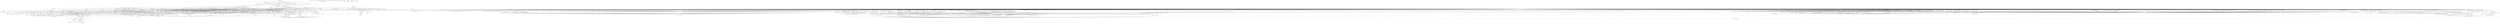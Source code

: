 digraph depends {
    node [shape=plaintext]
"adwaita-icon-theme-symbolic" -> "hicolor-icon-theme"
"alsa-state" -> "alsa-state-lic" [style=dotted]
"alsa-state" -> "alsa-states" [style=dotted]
"alsa-state" -> "alsa-utils-alsactl"
"alsa-utils-alsactl" -> "alsa-states" [style=dotted]
"alsa-utils-alsactl" -> "libasound2"
"alsa-utils-alsamixer" -> "libasound2"
"alsa-utils-alsamixer" -> "libformw5"
"alsa-utils-alsamixer" -> "libmenuw5"
"alsa-utils-alsamixer" -> "libncursesw5"
"alsa-utils-alsamixer" -> "libpanelw5"
"alsa-utils-alsamixer" -> "libtinfo5"
"avahi-daemon" -> "base-files"
"avahi-daemon" -> "base-passwd"
"avahi-daemon" -> "libavahi-common3"
"avahi-daemon" -> "libavahi-core7"
"avahi-daemon" -> "libcap2"
"avahi-daemon" -> "libdaemon0"
"avahi-daemon" -> "libdbus-1-3"
"avahi-daemon" -> "libexpat1"
"avahi-daemon" -> "libnss-mdns" [style=dotted]
"avahi-daemon" -> "shadow"
"avahi-locale-en-gb" -> "virtual-locale-en-gb" [style=dotted]
"base-files" -> "base-files-lic" [style=dotted]
"base-passwd" -> "base-passwd-lic" [style=dotted]
"bash" -> "base-files"
"bash" -> "bash-lic" [style=dotted]
"bash" -> "libtinfo5"
"bash" -> "update-alternatives-opkg"
"binutils" -> "binutils-lic" [style=dotted]
"binutils" -> "libz1"
"binutils" -> "update-alternatives-opkg"
"bluez5" -> "bluez5-lic" [style=dotted]
"bluez5" -> "libdbus-1-3"
"bluez5" -> "libglib-2.0-0"
"bluez5" -> "libreadline7"
"bluez5" -> "libudev1"
"busybox" -> "busybox-lic" [style=dotted]
"busybox" -> "busybox-syslog" [style=dotted]
"busybox" -> "busybox-udhcpc" [style=dotted]
"busybox-syslog" -> "update-alternatives-opkg"
"busybox" -> "update-alternatives-opkg"
"cogl-1.0-locale-en-gb" -> "virtual-locale-en-gb" [style=dotted]
"connman" -> "bluez5"
"connman-conf" -> "connman-conf-lic" [style=dotted]
"connman" -> "connman-conf" [style=dotted]
"connman" -> "connman-lic" [style=dotted]
"connman" -> "connman-plugin-vpn-l2tp" [style=dotted]
"connman" -> "connman-plugin-vpn-openvpn" [style=dotted]
"connman" -> "connman-plugin-vpn-pppt" [style=dotted]
"connman" -> "connman-plugin-vpn-vpnc" [style=dotted]
"connman" -> "connman-tests" [style=dotted]
"connman" -> "connman-tools" [style=dotted]
"connman" -> "connman-vpn" [style=dotted]
"connman" -> "connman-wait-online" [style=dotted]
"connman" -> "dbus-1"
"connman" -> "iptables"
"connman" -> "libdbus-1-3"
"connman" -> "libglib-2.0-0"
"connman" -> "libgnutls30"
"connman" -> "neard" [style=dotted]
"connman" -> "ofono"
"connman" -> "openvpn"
"connman-plugin-vpn-l2tp" -> "connman-vpn"
"connman-plugin-vpn-openvpn" -> "connman-vpn"
"connman-plugin-vpn-openvpn" -> "libdbus-1-3"
"connman-plugin-vpn-vpnc" -> "connman-vpn"
"connman-plugin-vpn-vpnc" -> "libdbus-1-3"
"connman" -> "pptp-linux"
"connman-tests" -> "iptables"
"connman-tests" -> "libdbus-1-3"
"connman-tests" -> "libglib-2.0-0"
"connman-tests" -> "libgnutls30"
"connman-tools" -> "connman"
"connman-tools" -> "libglib-2.0-0"
"connman-tools" -> "libgnutls30"
"connman" -> "update-alternatives-opkg"
"connman" -> "vpnc"
"connman-vpn" -> "libdbus-1-3"
"connman-vpn" -> "libglib-2.0-0"
"connman-vpn" -> "libgnutls30"
"connman-wait-online" -> "libdbus-1-3"
"connman-wait-online" -> "libglib-2.0-0"
"connman" -> "wpa-supplicant"
"connman" -> "xl2tpd"
"cpushareholder-stub" -> "cpushareholder-stub-lic" [style=dotted]
"dbus-1" -> "base-files"
"dbus-1" -> "base-passwd"
"dbus-1" -> "dbus-lic" [style=dotted]
"dbus-1" -> "libdbus-1-3"
"dbus-1" -> "libexpat1"
"dbus-1" -> "libsystemd0"
"dbus-1" -> "shadow"
"directfb" -> "directfb-lic" [style=dotted]
"directfb" -> "libfreetype6"
"directfb" -> "libjpeg62"
"directfb" -> "libpng16-16"
"directfb" -> "libstdc++6"
"directfb" -> "libz1"
"distcc" -> "avahi-daemon" [style=dotted]
"distcc" -> "base-files"
"distcc" -> "base-passwd"
"distcc-config" -> "distcc"
"distcc-config" -> "distcc-config-lic" [style=dotted]
"distcc" -> "distcc-lic" [style=dotted]
"distcc" -> "libavahi-client3"
"distcc" -> "libavahi-common3"
"distcc" -> "libpopt0"
"distcc" -> "shadow"
"e2fsprogs-e2fsck" -> "libblkid1"
"e2fsprogs-e2fsck" -> "libcom-err2"
"e2fsprogs-e2fsck" -> "libe2p2"
"e2fsprogs-e2fsck" -> "libext2fs2"
"e2fsprogs-e2fsck" -> "libuuid1"
"fontconfig-utils" -> "libfontconfig1"
"fontconfig-utils" -> "libfreetype6"
"glibc-gconv-iso8859-1" -> "glibc-gconv"
"glibc-locale-en-gb" -> "virtual-locale-en-gb" [style=dotted]
"glmark2" -> "glmark2-lic" [style=dotted]
"glmark2" -> "libdrm2"
"glmark2" -> "libegl-mesa"
"glmark2" -> "libgbm1"
"glmark2" -> "libgles2-mesa"
"glmark2" -> "libjpeg62"
"glmark2" -> "libpng12"
"glmark2" -> "libstdc++6"
"glmark2" -> "libwayland-egl1"
"glmark2" -> "wayland"
"gtk+3-demo" -> "libatk-1.0-0"
"gtk+3-demo" -> "libcairo2"
"gtk+3-demo" -> "libepoxy0"
"gtk+3-demo" -> "libgdk-pixbuf-2.0-0"
"gtk+3-demo" -> "libglib-2.0-0"
"gtk+3-demo" -> "libgtk-3.0"
"gtk+3-demo" -> "libharfbuzz0"
"gtk+3-demo" -> "pango"
"gtk+3-locale-en-gb" -> "virtual-locale-en-gb" [style=dotted]
"gtk+3-locale-en" -> "virtual-locale-en" [style=dotted]
"hicolor-icon-theme" -> "hicolor-icon-theme-lic" [style=dotted]
"iptables" -> "iptables-lic" [style=dotted]
"iptables" -> "kernel-module-iptable-filter" [style=dotted]
"iptables" -> "kernel-module-iptable-nat" [style=dotted]
"iptables" -> "kernel-module-ip-tables" [style=dotted]
"iptables" -> "kernel-module-ipt-masquerade" [style=dotted]
"iptables" -> "kernel-module-nf-conntrack-ipv4" [style=dotted]
"iptables" -> "kernel-module-nf-conntrack" [style=dotted]
"iptables" -> "kernel-module-nf-defrag-ipv4" [style=dotted]
"iptables" -> "kernel-module-nf-nat" [style=dotted]
"iptables" -> "kernel-module-x-tables" [style=dotted]
"kbd" -> "kbd-lic" [style=dotted]
"kbd" -> "update-alternatives-opkg"
"kernel-module-alx-4.10.17-yocto-standard" -> "kernel-module-mdio-4.10.17-yocto-standard"
"kernel-module-arptable-filter-4.10.17-yocto-standard" -> "kernel-module-arp-tables-4.10.17-yocto-standard"
"kernel-module-arptable-filter-4.10.17-yocto-standard" -> "kernel-module-x-tables-4.10.17-yocto-standard"
"kernel-module-arp-tables-4.10.17-yocto-standard" -> "kernel-module-x-tables-4.10.17-yocto-standard"
"kernel-module-arpt-mangle-4.10.17-yocto-standard" -> "kernel-module-x-tables-4.10.17-yocto-standard"
"kernel-module-asix-4.10.17-yocto-standard" -> "kernel-module-libphy-4.10.17-yocto-standard"
"kernel-module-asix-4.10.17-yocto-standard" -> "kernel-module-usbnet-4.10.17-yocto-standard"
"kernel-module-at24-4.10.17-yocto-standard" -> "kernel-module-nvmem-core-4.10.17-yocto-standard"
"kernel-module-ath-4.10.17-yocto-standard" -> "kernel-module-cfg80211-4.10.17-yocto-standard"
"kernel-module-ath5k-4.10.17-yocto-standard" -> "kernel-module-ath-4.10.17-yocto-standard"
"kernel-module-ath5k-4.10.17-yocto-standard" -> "kernel-module-cfg80211-4.10.17-yocto-standard"
"kernel-module-ath5k-4.10.17-yocto-standard" -> "kernel-module-mac80211-4.10.17-yocto-standard"
"kernel-module-ath9k-4.10.17-yocto-standard" -> "kernel-module-ath-4.10.17-yocto-standard"
"kernel-module-ath9k-4.10.17-yocto-standard" -> "kernel-module-ath9k-common-4.10.17-yocto-standard"
"kernel-module-ath9k-4.10.17-yocto-standard" -> "kernel-module-ath9k-hw-4.10.17-yocto-standard"
"kernel-module-ath9k-4.10.17-yocto-standard" -> "kernel-module-cfg80211-4.10.17-yocto-standard"
"kernel-module-ath9k-4.10.17-yocto-standard" -> "kernel-module-mac80211-4.10.17-yocto-standard"
"kernel-module-ath9k-common-4.10.17-yocto-standard" -> "kernel-module-ath-4.10.17-yocto-standard"
"kernel-module-ath9k-common-4.10.17-yocto-standard" -> "kernel-module-ath9k-hw-4.10.17-yocto-standard"
"kernel-module-ath9k-common-4.10.17-yocto-standard" -> "kernel-module-cfg80211-4.10.17-yocto-standard"
"kernel-module-ath9k-hw-4.10.17-yocto-standard" -> "kernel-module-ath-4.10.17-yocto-standard"
"kernel-module-ax88179-178a-4.10.17-yocto-standard" -> "kernel-module-usbnet-4.10.17-yocto-standard"
"kernel-module-blowfish-generic-4.10.17-yocto-standard" -> "kernel-module-blowfish-common-4.10.17-yocto-standard"
"kernel-module-bluetooth-6lowpan-4.10.17-yocto-standard" -> "kernel-module-6lowpan-4.10.17-yocto-standard"
"kernel-module-bnx2x-4.10.17-yocto-standard" -> "kernel-module-libcrc32c-4.10.17-yocto-standard"
"kernel-module-bnx2x-4.10.17-yocto-standard" -> "kernel-module-mdio-4.10.17-yocto-standard"
"kernel-module-brcmfmac-4.10.17-yocto-standard" -> "kernel-module-brcmutil-4.10.17-yocto-standard"
"kernel-module-brcmfmac-4.10.17-yocto-standard" -> "kernel-module-cfg80211-4.10.17-yocto-standard"
"kernel-module-brcmsmac-4.10.17-yocto-standard" -> "kernel-module-bcma-4.10.17-yocto-standard"
"kernel-module-brcmsmac-4.10.17-yocto-standard" -> "kernel-module-brcmutil-4.10.17-yocto-standard"
"kernel-module-brcmsmac-4.10.17-yocto-standard" -> "kernel-module-cfg80211-4.10.17-yocto-standard"
"kernel-module-brcmsmac-4.10.17-yocto-standard" -> "kernel-module-cordic-4.10.17-yocto-standard"
"kernel-module-brcmsmac-4.10.17-yocto-standard" -> "kernel-module-mac80211-4.10.17-yocto-standard"
"kernel-module-bridge-4.10.17-yocto-standard" -> "kernel-module-llc-4.10.17-yocto-standard"
"kernel-module-bridge-4.10.17-yocto-standard" -> "kernel-module-stp-4.10.17-yocto-standard"
"kernel-module-br-netfilter-4.10.17-yocto-standard" -> "kernel-module-bridge-4.10.17-yocto-standard"
"kernel-module-bsd-comp-4.10.17-yocto-standard" -> "kernel-module-ppp-generic-4.10.17-yocto-standard"
"kernel-module-cast5-generic-4.10.17-yocto-standard" -> "kernel-module-cast-common-4.10.17-yocto-standard"
"kernel-module-cast6-generic-4.10.17-yocto-standard" -> "kernel-module-cast-common-4.10.17-yocto-standard"
"kernel-module-cdc-eem-4.10.17-yocto-standard" -> "kernel-module-usbnet-4.10.17-yocto-standard"
"kernel-module-cdc-ether-4.10.17-yocto-standard" -> "kernel-module-usbnet-4.10.17-yocto-standard"
"kernel-module-cdc-ncm-4.10.17-yocto-standard" -> "kernel-module-usbnet-4.10.17-yocto-standard"
"kernel-module-cdc-subset-4.10.17-yocto-standard" -> "kernel-module-usbnet-4.10.17-yocto-standard"
"kernel-module-cirrus-4.10.17-yocto-standard" -> "kernel-module-ttm-4.10.17-yocto-standard"
"kernel-module-cmtp-4.10.17-yocto-standard" -> "kernel-module-kernelcapi-4.10.17-yocto-standard"
"kernel-module-cpia2-4.10.17-yocto-standard" -> "kernel-module-v4l2-common-4.10.17-yocto-standard"
"kernel-module-cpia2-4.10.17-yocto-standard" -> "kernel-module-videodev-4.10.17-yocto-standard"
"kernel-module-cuse-4.10.17-yocto-standard" -> "kernel-module-fuse-4.10.17-yocto-standard"
"kernel-module-dm9601-4.10.17-yocto-standard" -> "kernel-module-usbnet-4.10.17-yocto-standard"
"kernel-module-ebt-802-3-4.10.17-yocto-standard" -> "kernel-module-x-tables-4.10.17-yocto-standard"
"kernel-module-ebtable-broute-4.10.17-yocto-standard" -> "kernel-module-bridge-4.10.17-yocto-standard"
"kernel-module-ebtable-broute-4.10.17-yocto-standard" -> "kernel-module-ebtables-4.10.17-yocto-standard"
"kernel-module-ebtable-filter-4.10.17-yocto-standard" -> "kernel-module-ebtables-4.10.17-yocto-standard"
"kernel-module-ebtable-nat-4.10.17-yocto-standard" -> "kernel-module-ebtables-4.10.17-yocto-standard"
"kernel-module-ebtables-4.10.17-yocto-standard" -> "kernel-module-x-tables-4.10.17-yocto-standard"
"kernel-module-ebt-among-4.10.17-yocto-standard" -> "kernel-module-x-tables-4.10.17-yocto-standard"
"kernel-module-ebt-arp-4.10.17-yocto-standard" -> "kernel-module-x-tables-4.10.17-yocto-standard"
"kernel-module-ebt-arpreply-4.10.17-yocto-standard" -> "kernel-module-x-tables-4.10.17-yocto-standard"
"kernel-module-ebt-dnat-4.10.17-yocto-standard" -> "kernel-module-x-tables-4.10.17-yocto-standard"
"kernel-module-ebt-ip-4.10.17-yocto-standard" -> "kernel-module-x-tables-4.10.17-yocto-standard"
"kernel-module-ebt-ip6-4.10.17-yocto-standard" -> "kernel-module-x-tables-4.10.17-yocto-standard"
"kernel-module-ebt-limit-4.10.17-yocto-standard" -> "kernel-module-x-tables-4.10.17-yocto-standard"
"kernel-module-ebt-log-4.10.17-yocto-standard" -> "kernel-module-x-tables-4.10.17-yocto-standard"
"kernel-module-ebt-mark-4.10.17-yocto-standard" -> "kernel-module-x-tables-4.10.17-yocto-standard"
"kernel-module-ebt-mark-m-4.10.17-yocto-standard" -> "kernel-module-x-tables-4.10.17-yocto-standard"
"kernel-module-ebt-nflog-4.10.17-yocto-standard" -> "kernel-module-x-tables-4.10.17-yocto-standard"
"kernel-module-ebt-pkttype-4.10.17-yocto-standard" -> "kernel-module-x-tables-4.10.17-yocto-standard"
"kernel-module-ebt-redirect-4.10.17-yocto-standard" -> "kernel-module-x-tables-4.10.17-yocto-standard"
"kernel-module-ebt-snat-4.10.17-yocto-standard" -> "kernel-module-x-tables-4.10.17-yocto-standard"
"kernel-module-ebt-stp-4.10.17-yocto-standard" -> "kernel-module-x-tables-4.10.17-yocto-standard"
"kernel-module-ebt-vlan-4.10.17-yocto-standard" -> "kernel-module-x-tables-4.10.17-yocto-standard"
"kernel-module-gspca-benq-4.10.17-yocto-standard" -> "kernel-module-gspca-main-4.10.17-yocto-standard"
"kernel-module-gspca-conex-4.10.17-yocto-standard" -> "kernel-module-gspca-main-4.10.17-yocto-standard"
"kernel-module-gspca-conex-4.10.17-yocto-standard" -> "kernel-module-videodev-4.10.17-yocto-standard"
"kernel-module-gspca-cpia1-4.10.17-yocto-standard" -> "kernel-module-gspca-main-4.10.17-yocto-standard"
"kernel-module-gspca-cpia1-4.10.17-yocto-standard" -> "kernel-module-videodev-4.10.17-yocto-standard"
"kernel-module-gspca-etoms-4.10.17-yocto-standard" -> "kernel-module-gspca-main-4.10.17-yocto-standard"
"kernel-module-gspca-etoms-4.10.17-yocto-standard" -> "kernel-module-videodev-4.10.17-yocto-standard"
"kernel-module-gspca-finepix-4.10.17-yocto-standard" -> "kernel-module-gspca-main-4.10.17-yocto-standard"
"kernel-module-gspca-gl860-4.10.17-yocto-standard" -> "kernel-module-gspca-main-4.10.17-yocto-standard"
"kernel-module-gspca-gl860-4.10.17-yocto-standard" -> "kernel-module-videodev-4.10.17-yocto-standard"
"kernel-module-gspca-jeilinj-4.10.17-yocto-standard" -> "kernel-module-gspca-main-4.10.17-yocto-standard"
"kernel-module-gspca-jeilinj-4.10.17-yocto-standard" -> "kernel-module-videodev-4.10.17-yocto-standard"
"kernel-module-gspca-jl2005bcd-4.10.17-yocto-standard" -> "kernel-module-gspca-main-4.10.17-yocto-standard"
"kernel-module-gspca-kinect-4.10.17-yocto-standard" -> "kernel-module-gspca-main-4.10.17-yocto-standard"
"kernel-module-gspca-konica-4.10.17-yocto-standard" -> "kernel-module-gspca-main-4.10.17-yocto-standard"
"kernel-module-gspca-konica-4.10.17-yocto-standard" -> "kernel-module-videodev-4.10.17-yocto-standard"
"kernel-module-gspca-m5602-4.10.17-yocto-standard" -> "kernel-module-gspca-main-4.10.17-yocto-standard"
"kernel-module-gspca-m5602-4.10.17-yocto-standard" -> "kernel-module-videodev-4.10.17-yocto-standard"
"kernel-module-gspca-main-4.10.17-yocto-standard" -> "kernel-module-v4l2-common-4.10.17-yocto-standard"
"kernel-module-gspca-main-4.10.17-yocto-standard" -> "kernel-module-videodev-4.10.17-yocto-standard"
"kernel-module-gspca-mars-4.10.17-yocto-standard" -> "kernel-module-gspca-main-4.10.17-yocto-standard"
"kernel-module-gspca-mars-4.10.17-yocto-standard" -> "kernel-module-videodev-4.10.17-yocto-standard"
"kernel-module-gspca-mr97310a-4.10.17-yocto-standard" -> "kernel-module-gspca-main-4.10.17-yocto-standard"
"kernel-module-gspca-mr97310a-4.10.17-yocto-standard" -> "kernel-module-videodev-4.10.17-yocto-standard"
"kernel-module-gspca-nw80x-4.10.17-yocto-standard" -> "kernel-module-gspca-main-4.10.17-yocto-standard"
"kernel-module-gspca-nw80x-4.10.17-yocto-standard" -> "kernel-module-videodev-4.10.17-yocto-standard"
"kernel-module-gspca-ov519-4.10.17-yocto-standard" -> "kernel-module-gspca-main-4.10.17-yocto-standard"
"kernel-module-gspca-ov519-4.10.17-yocto-standard" -> "kernel-module-videodev-4.10.17-yocto-standard"
"kernel-module-gspca-ov534-4.10.17-yocto-standard" -> "kernel-module-gspca-main-4.10.17-yocto-standard"
"kernel-module-gspca-ov534-4.10.17-yocto-standard" -> "kernel-module-videodev-4.10.17-yocto-standard"
"kernel-module-gspca-ov534-9-4.10.17-yocto-standard" -> "kernel-module-gspca-main-4.10.17-yocto-standard"
"kernel-module-gspca-ov534-9-4.10.17-yocto-standard" -> "kernel-module-videodev-4.10.17-yocto-standard"
"kernel-module-gspca-pac207-4.10.17-yocto-standard" -> "kernel-module-gspca-main-4.10.17-yocto-standard"
"kernel-module-gspca-pac207-4.10.17-yocto-standard" -> "kernel-module-videodev-4.10.17-yocto-standard"
"kernel-module-gspca-pac7302-4.10.17-yocto-standard" -> "kernel-module-gspca-main-4.10.17-yocto-standard"
"kernel-module-gspca-pac7302-4.10.17-yocto-standard" -> "kernel-module-videodev-4.10.17-yocto-standard"
"kernel-module-gspca-pac7311-4.10.17-yocto-standard" -> "kernel-module-gspca-main-4.10.17-yocto-standard"
"kernel-module-gspca-pac7311-4.10.17-yocto-standard" -> "kernel-module-videodev-4.10.17-yocto-standard"
"kernel-module-gspca-se401-4.10.17-yocto-standard" -> "kernel-module-gspca-main-4.10.17-yocto-standard"
"kernel-module-gspca-se401-4.10.17-yocto-standard" -> "kernel-module-videodev-4.10.17-yocto-standard"
"kernel-module-gspca-sn9c2028-4.10.17-yocto-standard" -> "kernel-module-gspca-main-4.10.17-yocto-standard"
"kernel-module-gspca-sn9c2028-4.10.17-yocto-standard" -> "kernel-module-videodev-4.10.17-yocto-standard"
"kernel-module-gspca-sn9c20x-4.10.17-yocto-standard" -> "kernel-module-gspca-main-4.10.17-yocto-standard"
"kernel-module-gspca-sn9c20x-4.10.17-yocto-standard" -> "kernel-module-videodev-4.10.17-yocto-standard"
"kernel-module-gspca-sonixb-4.10.17-yocto-standard" -> "kernel-module-gspca-main-4.10.17-yocto-standard"
"kernel-module-gspca-sonixb-4.10.17-yocto-standard" -> "kernel-module-videodev-4.10.17-yocto-standard"
"kernel-module-gspca-sonixj-4.10.17-yocto-standard" -> "kernel-module-gspca-main-4.10.17-yocto-standard"
"kernel-module-gspca-sonixj-4.10.17-yocto-standard" -> "kernel-module-videodev-4.10.17-yocto-standard"
"kernel-module-gspca-spca1528-4.10.17-yocto-standard" -> "kernel-module-gspca-main-4.10.17-yocto-standard"
"kernel-module-gspca-spca1528-4.10.17-yocto-standard" -> "kernel-module-videodev-4.10.17-yocto-standard"
"kernel-module-gspca-spca500-4.10.17-yocto-standard" -> "kernel-module-gspca-main-4.10.17-yocto-standard"
"kernel-module-gspca-spca500-4.10.17-yocto-standard" -> "kernel-module-videodev-4.10.17-yocto-standard"
"kernel-module-gspca-spca501-4.10.17-yocto-standard" -> "kernel-module-gspca-main-4.10.17-yocto-standard"
"kernel-module-gspca-spca501-4.10.17-yocto-standard" -> "kernel-module-videodev-4.10.17-yocto-standard"
"kernel-module-gspca-spca505-4.10.17-yocto-standard" -> "kernel-module-gspca-main-4.10.17-yocto-standard"
"kernel-module-gspca-spca505-4.10.17-yocto-standard" -> "kernel-module-videodev-4.10.17-yocto-standard"
"kernel-module-gspca-spca506-4.10.17-yocto-standard" -> "kernel-module-gspca-main-4.10.17-yocto-standard"
"kernel-module-gspca-spca506-4.10.17-yocto-standard" -> "kernel-module-videodev-4.10.17-yocto-standard"
"kernel-module-gspca-spca508-4.10.17-yocto-standard" -> "kernel-module-gspca-main-4.10.17-yocto-standard"
"kernel-module-gspca-spca508-4.10.17-yocto-standard" -> "kernel-module-videodev-4.10.17-yocto-standard"
"kernel-module-gspca-spca561-4.10.17-yocto-standard" -> "kernel-module-gspca-main-4.10.17-yocto-standard"
"kernel-module-gspca-spca561-4.10.17-yocto-standard" -> "kernel-module-videodev-4.10.17-yocto-standard"
"kernel-module-gspca-sq905-4.10.17-yocto-standard" -> "kernel-module-gspca-main-4.10.17-yocto-standard"
"kernel-module-gspca-sq905c-4.10.17-yocto-standard" -> "kernel-module-gspca-main-4.10.17-yocto-standard"
"kernel-module-gspca-sq930x-4.10.17-yocto-standard" -> "kernel-module-gspca-main-4.10.17-yocto-standard"
"kernel-module-gspca-sq930x-4.10.17-yocto-standard" -> "kernel-module-videodev-4.10.17-yocto-standard"
"kernel-module-gspca-stk014-4.10.17-yocto-standard" -> "kernel-module-gspca-main-4.10.17-yocto-standard"
"kernel-module-gspca-stk014-4.10.17-yocto-standard" -> "kernel-module-videodev-4.10.17-yocto-standard"
"kernel-module-gspca-stv0680-4.10.17-yocto-standard" -> "kernel-module-gspca-main-4.10.17-yocto-standard"
"kernel-module-gspca-stv06xx-4.10.17-yocto-standard" -> "kernel-module-gspca-main-4.10.17-yocto-standard"
"kernel-module-gspca-stv06xx-4.10.17-yocto-standard" -> "kernel-module-videodev-4.10.17-yocto-standard"
"kernel-module-gspca-sunplus-4.10.17-yocto-standard" -> "kernel-module-gspca-main-4.10.17-yocto-standard"
"kernel-module-gspca-sunplus-4.10.17-yocto-standard" -> "kernel-module-videodev-4.10.17-yocto-standard"
"kernel-module-gspca-t613-4.10.17-yocto-standard" -> "kernel-module-gspca-main-4.10.17-yocto-standard"
"kernel-module-gspca-t613-4.10.17-yocto-standard" -> "kernel-module-videodev-4.10.17-yocto-standard"
"kernel-module-gspca-topro-4.10.17-yocto-standard" -> "kernel-module-gspca-main-4.10.17-yocto-standard"
"kernel-module-gspca-topro-4.10.17-yocto-standard" -> "kernel-module-videodev-4.10.17-yocto-standard"
"kernel-module-gspca-tv8532-4.10.17-yocto-standard" -> "kernel-module-gspca-main-4.10.17-yocto-standard"
"kernel-module-gspca-tv8532-4.10.17-yocto-standard" -> "kernel-module-videodev-4.10.17-yocto-standard"
"kernel-module-gspca-vc032x-4.10.17-yocto-standard" -> "kernel-module-gspca-main-4.10.17-yocto-standard"
"kernel-module-gspca-vc032x-4.10.17-yocto-standard" -> "kernel-module-videodev-4.10.17-yocto-standard"
"kernel-module-gspca-vicam-4.10.17-yocto-standard" -> "kernel-module-gspca-main-4.10.17-yocto-standard"
"kernel-module-gspca-vicam-4.10.17-yocto-standard" -> "kernel-module-videodev-4.10.17-yocto-standard"
"kernel-module-gspca-xirlink-cit-4.10.17-yocto-standard" -> "kernel-module-gspca-main-4.10.17-yocto-standard"
"kernel-module-gspca-xirlink-cit-4.10.17-yocto-standard" -> "kernel-module-videodev-4.10.17-yocto-standard"
"kernel-module-gspca-zc3xx-4.10.17-yocto-standard" -> "kernel-module-gspca-main-4.10.17-yocto-standard"
"kernel-module-gspca-zc3xx-4.10.17-yocto-standard" -> "kernel-module-videodev-4.10.17-yocto-standard"
"kernel-module-ip6table-filter-4.10.17-yocto-standard" -> "kernel-module-ip6-tables-4.10.17-yocto-standard"
"kernel-module-ip6table-filter-4.10.17-yocto-standard" -> "kernel-module-x-tables-4.10.17-yocto-standard"
"kernel-module-ip6table-mangle-4.10.17-yocto-standard" -> "kernel-module-ip6-tables-4.10.17-yocto-standard"
"kernel-module-ip6table-mangle-4.10.17-yocto-standard" -> "kernel-module-x-tables-4.10.17-yocto-standard"
"kernel-module-ip6table-raw-4.10.17-yocto-standard" -> "kernel-module-ip6-tables-4.10.17-yocto-standard"
"kernel-module-ip6table-raw-4.10.17-yocto-standard" -> "kernel-module-x-tables-4.10.17-yocto-standard"
"kernel-module-ip6-tables-4.10.17-yocto-standard" -> "kernel-module-x-tables-4.10.17-yocto-standard"
"kernel-module-ip6t-eui64-4.10.17-yocto-standard" -> "kernel-module-x-tables-4.10.17-yocto-standard"
"kernel-module-ip6t-frag-4.10.17-yocto-standard" -> "kernel-module-x-tables-4.10.17-yocto-standard"
"kernel-module-ip6t-hbh-4.10.17-yocto-standard" -> "kernel-module-x-tables-4.10.17-yocto-standard"
"kernel-module-ip6t-ipv6header-4.10.17-yocto-standard" -> "kernel-module-x-tables-4.10.17-yocto-standard"
"kernel-module-ip6t-rt-4.10.17-yocto-standard" -> "kernel-module-x-tables-4.10.17-yocto-standard"
"kernel-module-ip6-tunnel-4.10.17-yocto-standard" -> "kernel-module-tunnel6-4.10.17-yocto-standard"
"kernel-module-ipcomp-4.10.17-yocto-standard" -> "kernel-module-xfrm-ipcomp-4.10.17-yocto-standard"
"kernel-module-ipcomp6-4.10.17-yocto-standard" -> "kernel-module-xfrm6-tunnel-4.10.17-yocto-standard"
"kernel-module-ipcomp6-4.10.17-yocto-standard" -> "kernel-module-xfrm-ipcomp-4.10.17-yocto-standard"
"kernel-module-ip-gre-4.10.17-yocto-standard" -> "kernel-module-gre-4.10.17-yocto-standard"
"kernel-module-iptable-filter-4.10.17-yocto-standard" -> "kernel-module-ip-tables-4.10.17-yocto-standard"
"kernel-module-iptable-filter-4.10.17-yocto-standard" -> "kernel-module-x-tables-4.10.17-yocto-standard"
"kernel-module-iptable-mangle-4.10.17-yocto-standard" -> "kernel-module-ip-tables-4.10.17-yocto-standard"
"kernel-module-iptable-mangle-4.10.17-yocto-standard" -> "kernel-module-x-tables-4.10.17-yocto-standard"
"kernel-module-iptable-nat-4.10.17-yocto-standard" -> "kernel-module-ip-tables-4.10.17-yocto-standard"
"kernel-module-iptable-nat-4.10.17-yocto-standard" -> "kernel-module-nf-nat-ipv4-4.10.17-yocto-standard"
"kernel-module-iptable-raw-4.10.17-yocto-standard" -> "kernel-module-ip-tables-4.10.17-yocto-standard"
"kernel-module-iptable-raw-4.10.17-yocto-standard" -> "kernel-module-x-tables-4.10.17-yocto-standard"
"kernel-module-ip-tables-4.10.17-yocto-standard" -> "kernel-module-x-tables-4.10.17-yocto-standard"
"kernel-module-iptable-security-4.10.17-yocto-standard" -> "kernel-module-ip-tables-4.10.17-yocto-standard"
"kernel-module-iptable-security-4.10.17-yocto-standard" -> "kernel-module-x-tables-4.10.17-yocto-standard"
"kernel-module-ipt-ah-4.10.17-yocto-standard" -> "kernel-module-x-tables-4.10.17-yocto-standard"
"kernel-module-ipt-clusterip-4.10.17-yocto-standard" -> "kernel-module-nf-conntrack-4.10.17-yocto-standard"
"kernel-module-ipt-clusterip-4.10.17-yocto-standard" -> "kernel-module-x-tables-4.10.17-yocto-standard"
"kernel-module-ipt-ecn-4.10.17-yocto-standard" -> "kernel-module-x-tables-4.10.17-yocto-standard"
"kernel-module-ipt-masquerade-4.10.17-yocto-standard" -> "kernel-module-nf-conntrack-4.10.17-yocto-standard"
"kernel-module-ipt-masquerade-4.10.17-yocto-standard" -> "kernel-module-nf-nat-masquerade-ipv4-4.10.17-yocto-standard"
"kernel-module-ipt-masquerade-4.10.17-yocto-standard" -> "kernel-module-x-tables-4.10.17-yocto-standard"
"kernel-module-ipt-reject-4.10.17-yocto-standard" -> "kernel-module-nf-reject-ipv4-4.10.17-yocto-standard"
"kernel-module-ipt-reject-4.10.17-yocto-standard" -> "kernel-module-x-tables-4.10.17-yocto-standard"
"kernel-module-ipt-rpfilter-4.10.17-yocto-standard" -> "kernel-module-x-tables-4.10.17-yocto-standard"
"kernel-module-ipt-synproxy-4.10.17-yocto-standard" -> "kernel-module-nf-conntrack-4.10.17-yocto-standard"
"kernel-module-ipt-synproxy-4.10.17-yocto-standard" -> "kernel-module-nf-synproxy-core-4.10.17-yocto-standard"
"kernel-module-ipt-synproxy-4.10.17-yocto-standard" -> "kernel-module-x-tables-4.10.17-yocto-standard"
"kernel-module-iwl3945-4.10.17-yocto-standard" -> "kernel-module-cfg80211-4.10.17-yocto-standard"
"kernel-module-iwl3945-4.10.17-yocto-standard" -> "kernel-module-iwlegacy-4.10.17-yocto-standard"
"kernel-module-iwl3945-4.10.17-yocto-standard" -> "kernel-module-mac80211-4.10.17-yocto-standard"
"kernel-module-iwl4965-4.10.17-yocto-standard" -> "kernel-module-cfg80211-4.10.17-yocto-standard"
"kernel-module-iwl4965-4.10.17-yocto-standard" -> "kernel-module-iwlegacy-4.10.17-yocto-standard"
"kernel-module-iwl4965-4.10.17-yocto-standard" -> "kernel-module-mac80211-4.10.17-yocto-standard"
"kernel-module-iwldvm-4.10.17-yocto-standard" -> "kernel-module-cfg80211-4.10.17-yocto-standard"
"kernel-module-iwldvm-4.10.17-yocto-standard" -> "kernel-module-iwlwifi-4.10.17-yocto-standard"
"kernel-module-iwldvm-4.10.17-yocto-standard" -> "kernel-module-mac80211-4.10.17-yocto-standard"
"kernel-module-iwlegacy-4.10.17-yocto-standard" -> "kernel-module-cfg80211-4.10.17-yocto-standard"
"kernel-module-iwlegacy-4.10.17-yocto-standard" -> "kernel-module-mac80211-4.10.17-yocto-standard"
"kernel-module-iwlmvm-4.10.17-yocto-standard" -> "kernel-module-cfg80211-4.10.17-yocto-standard"
"kernel-module-iwlmvm-4.10.17-yocto-standard" -> "kernel-module-iwlwifi-4.10.17-yocto-standard"
"kernel-module-iwlmvm-4.10.17-yocto-standard" -> "kernel-module-mac80211-4.10.17-yocto-standard"
"kernel-module-iwlwifi-4.10.17-yocto-standard" -> "kernel-module-cfg80211-4.10.17-yocto-standard"
"kernel-module-lp-4.10.17-yocto-standard" -> "kernel-module-parport-4.10.17-yocto-standard"
"kernel-module-mac80211-4.10.17-yocto-standard" -> "kernel-module-cfg80211-4.10.17-yocto-standard"
"kernel-module-mcs7830-4.10.17-yocto-standard" -> "kernel-module-usbnet-4.10.17-yocto-standard"
"kernel-module-mt7601u-4.10.17-yocto-standard" -> "kernel-module-cfg80211-4.10.17-yocto-standard"
"kernel-module-mt7601u-4.10.17-yocto-standard" -> "kernel-module-mac80211-4.10.17-yocto-standard"
"kernel-module-net1080-4.10.17-yocto-standard" -> "kernel-module-usbnet-4.10.17-yocto-standard"
"kernel-module-nf-conntrack-amanda-4.10.17-yocto-standard" -> "kernel-module-nf-conntrack-4.10.17-yocto-standard"
"kernel-module-nf-conntrack-broadcast-4.10.17-yocto-standard" -> "kernel-module-nf-conntrack-4.10.17-yocto-standard"
"kernel-module-nf-conntrack-ftp-4.10.17-yocto-standard" -> "kernel-module-nf-conntrack-4.10.17-yocto-standard"
"kernel-module-nf-conntrack-h323-4.10.17-yocto-standard" -> "kernel-module-nf-conntrack-4.10.17-yocto-standard"
"kernel-module-nf-conntrack-ipv4-4.10.17-yocto-standard" -> "kernel-module-nf-conntrack-4.10.17-yocto-standard"
"kernel-module-nf-conntrack-ipv4-4.10.17-yocto-standard" -> "kernel-module-nf-defrag-ipv4-4.10.17-yocto-standard"
"kernel-module-nf-conntrack-ipv6-4.10.17-yocto-standard" -> "kernel-module-nf-conntrack-4.10.17-yocto-standard"
"kernel-module-nf-conntrack-ipv6-4.10.17-yocto-standard" -> "kernel-module-nf-defrag-ipv6-4.10.17-yocto-standard"
"kernel-module-nf-conntrack-irc-4.10.17-yocto-standard" -> "kernel-module-nf-conntrack-4.10.17-yocto-standard"
"kernel-module-nf-conntrack-netbios-ns-4.10.17-yocto-standard" -> "kernel-module-nf-conntrack-4.10.17-yocto-standard"
"kernel-module-nf-conntrack-netbios-ns-4.10.17-yocto-standard" -> "kernel-module-nf-conntrack-broadcast-4.10.17-yocto-standard"
"kernel-module-nf-conntrack-netlink-4.10.17-yocto-standard" -> "kernel-module-nf-conntrack-4.10.17-yocto-standard"
"kernel-module-nf-conntrack-netlink-4.10.17-yocto-standard" -> "kernel-module-nfnetlink-4.10.17-yocto-standard"
"kernel-module-nf-conntrack-pptp-4.10.17-yocto-standard" -> "kernel-module-nf-conntrack-4.10.17-yocto-standard"
"kernel-module-nf-conntrack-pptp-4.10.17-yocto-standard" -> "kernel-module-nf-conntrack-proto-gre-4.10.17-yocto-standard"
"kernel-module-nf-conntrack-proto-gre-4.10.17-yocto-standard" -> "kernel-module-nf-conntrack-4.10.17-yocto-standard"
"kernel-module-nf-conntrack-sane-4.10.17-yocto-standard" -> "kernel-module-nf-conntrack-4.10.17-yocto-standard"
"kernel-module-nf-conntrack-sip-4.10.17-yocto-standard" -> "kernel-module-nf-conntrack-4.10.17-yocto-standard"
"kernel-module-nf-conntrack-tftp-4.10.17-yocto-standard" -> "kernel-module-nf-conntrack-4.10.17-yocto-standard"
"kernel-module-nf-nat-4.10.17-yocto-standard" -> "kernel-module-libcrc32c-4.10.17-yocto-standard"
"kernel-module-nf-nat-4.10.17-yocto-standard" -> "kernel-module-nf-conntrack-4.10.17-yocto-standard"
"kernel-module-nf-nat-amanda-4.10.17-yocto-standard" -> "kernel-module-nf-conntrack-4.10.17-yocto-standard"
"kernel-module-nf-nat-amanda-4.10.17-yocto-standard" -> "kernel-module-nf-conntrack-amanda-4.10.17-yocto-standard"
"kernel-module-nf-nat-amanda-4.10.17-yocto-standard" -> "kernel-module-nf-nat-4.10.17-yocto-standard"
"kernel-module-nf-nat-ftp-4.10.17-yocto-standard" -> "kernel-module-nf-conntrack-4.10.17-yocto-standard"
"kernel-module-nf-nat-ftp-4.10.17-yocto-standard" -> "kernel-module-nf-conntrack-ftp-4.10.17-yocto-standard"
"kernel-module-nf-nat-ftp-4.10.17-yocto-standard" -> "kernel-module-nf-nat-4.10.17-yocto-standard"
"kernel-module-nf-nat-h323-4.10.17-yocto-standard" -> "kernel-module-nf-conntrack-4.10.17-yocto-standard"
"kernel-module-nf-nat-h323-4.10.17-yocto-standard" -> "kernel-module-nf-conntrack-h323-4.10.17-yocto-standard"
"kernel-module-nf-nat-h323-4.10.17-yocto-standard" -> "kernel-module-nf-nat-4.10.17-yocto-standard"
"kernel-module-nf-nat-ipv4-4.10.17-yocto-standard" -> "kernel-module-nf-conntrack-4.10.17-yocto-standard"
"kernel-module-nf-nat-ipv4-4.10.17-yocto-standard" -> "kernel-module-nf-nat-4.10.17-yocto-standard"
"kernel-module-nf-nat-irc-4.10.17-yocto-standard" -> "kernel-module-nf-conntrack-4.10.17-yocto-standard"
"kernel-module-nf-nat-irc-4.10.17-yocto-standard" -> "kernel-module-nf-conntrack-irc-4.10.17-yocto-standard"
"kernel-module-nf-nat-irc-4.10.17-yocto-standard" -> "kernel-module-nf-nat-4.10.17-yocto-standard"
"kernel-module-nf-nat-masquerade-ipv4-4.10.17-yocto-standard" -> "kernel-module-nf-conntrack-4.10.17-yocto-standard"
"kernel-module-nf-nat-masquerade-ipv4-4.10.17-yocto-standard" -> "kernel-module-nf-nat-4.10.17-yocto-standard"
"kernel-module-nf-nat-pptp-4.10.17-yocto-standard" -> "kernel-module-nf-conntrack-4.10.17-yocto-standard"
"kernel-module-nf-nat-pptp-4.10.17-yocto-standard" -> "kernel-module-nf-conntrack-pptp-4.10.17-yocto-standard"
"kernel-module-nf-nat-pptp-4.10.17-yocto-standard" -> "kernel-module-nf-nat-4.10.17-yocto-standard"
"kernel-module-nf-nat-pptp-4.10.17-yocto-standard" -> "kernel-module-nf-nat-proto-gre-4.10.17-yocto-standard"
"kernel-module-nf-nat-proto-gre-4.10.17-yocto-standard" -> "kernel-module-nf-nat-4.10.17-yocto-standard"
"kernel-module-nf-nat-redirect-4.10.17-yocto-standard" -> "kernel-module-nf-nat-4.10.17-yocto-standard"
"kernel-module-nf-nat-sip-4.10.17-yocto-standard" -> "kernel-module-nf-conntrack-4.10.17-yocto-standard"
"kernel-module-nf-nat-sip-4.10.17-yocto-standard" -> "kernel-module-nf-conntrack-sip-4.10.17-yocto-standard"
"kernel-module-nf-nat-sip-4.10.17-yocto-standard" -> "kernel-module-nf-nat-4.10.17-yocto-standard"
"kernel-module-nf-nat-tftp-4.10.17-yocto-standard" -> "kernel-module-nf-conntrack-4.10.17-yocto-standard"
"kernel-module-nf-nat-tftp-4.10.17-yocto-standard" -> "kernel-module-nf-conntrack-tftp-4.10.17-yocto-standard"
"kernel-module-nf-nat-tftp-4.10.17-yocto-standard" -> "kernel-module-nf-nat-4.10.17-yocto-standard"
"kernel-module-nfnetlink-log-4.10.17-yocto-standard" -> "kernel-module-nfnetlink-4.10.17-yocto-standard"
"kernel-module-nfnetlink-queue-4.10.17-yocto-standard" -> "kernel-module-nfnetlink-4.10.17-yocto-standard"
"kernel-module-nf-synproxy-core-4.10.17-yocto-standard" -> "kernel-module-nf-conntrack-4.10.17-yocto-standard"
"kernel-module-nhc-dest-4.10.17-yocto-standard" -> "kernel-module-6lowpan-4.10.17-yocto-standard"
"kernel-module-nhc-fragment-4.10.17-yocto-standard" -> "kernel-module-6lowpan-4.10.17-yocto-standard"
"kernel-module-nhc-hop-4.10.17-yocto-standard" -> "kernel-module-6lowpan-4.10.17-yocto-standard"
"kernel-module-nhc-ipv6-4.10.17-yocto-standard" -> "kernel-module-6lowpan-4.10.17-yocto-standard"
"kernel-module-nhc-mobility-4.10.17-yocto-standard" -> "kernel-module-6lowpan-4.10.17-yocto-standard"
"kernel-module-nhc-routing-4.10.17-yocto-standard" -> "kernel-module-6lowpan-4.10.17-yocto-standard"
"kernel-module-nhc-udp-4.10.17-yocto-standard" -> "kernel-module-6lowpan-4.10.17-yocto-standard"
"kernel-module-p8022-4.10.17-yocto-standard" -> "kernel-module-llc-4.10.17-yocto-standard"
"kernel-module-parport-pc-4.10.17-yocto-standard" -> "kernel-module-parport-4.10.17-yocto-standard"
"kernel-module-ppp-async-4.10.17-yocto-standard" -> "kernel-module-crc-ccitt-4.10.17-yocto-standard"
"kernel-module-ppp-async-4.10.17-yocto-standard" -> "kernel-module-ppp-generic-4.10.17-yocto-standard"
"kernel-module-ppp-deflate-4.10.17-yocto-standard" -> "kernel-module-ppp-generic-4.10.17-yocto-standard"
"kernel-module-ppp-generic-4.10.17-yocto-standard" -> "kernel-module-slhc-4.10.17-yocto-standard"
"kernel-module-pppoe-4.10.17-yocto-standard" -> "kernel-module-ppp-generic-4.10.17-yocto-standard"
"kernel-module-pppoe-4.10.17-yocto-standard" -> "kernel-module-pppox-4.10.17-yocto-standard"
"kernel-module-pppox-4.10.17-yocto-standard" -> "kernel-module-ppp-generic-4.10.17-yocto-standard"
"kernel-module-ppp-synctty-4.10.17-yocto-standard" -> "kernel-module-ppp-generic-4.10.17-yocto-standard"
"kernel-module-psnap-4.10.17-yocto-standard" -> "kernel-module-llc-4.10.17-yocto-standard"
"kernel-module-pwc-4.10.17-yocto-standard" -> "kernel-module-videobuf2-core-4.10.17-yocto-standard"
"kernel-module-pwc-4.10.17-yocto-standard" -> "kernel-module-videobuf2-v4l2-4.10.17-yocto-standard"
"kernel-module-pwc-4.10.17-yocto-standard" -> "kernel-module-videobuf2-vmalloc-4.10.17-yocto-standard"
"kernel-module-pwc-4.10.17-yocto-standard" -> "kernel-module-videodev-4.10.17-yocto-standard"
"kernel-module-rt2800lib-4.10.17-yocto-standard" -> "kernel-module-crc-ccitt-4.10.17-yocto-standard"
"kernel-module-rt2800lib-4.10.17-yocto-standard" -> "kernel-module-mac80211-4.10.17-yocto-standard"
"kernel-module-rt2800lib-4.10.17-yocto-standard" -> "kernel-module-rt2x00lib-4.10.17-yocto-standard"
"kernel-module-rt2800mmio-4.10.17-yocto-standard" -> "kernel-module-rt2800lib-4.10.17-yocto-standard"
"kernel-module-rt2800mmio-4.10.17-yocto-standard" -> "kernel-module-rt2x00lib-4.10.17-yocto-standard"
"kernel-module-rt2800mmio-4.10.17-yocto-standard" -> "kernel-module-rt2x00mmio-4.10.17-yocto-standard"
"kernel-module-rt2800pci-4.10.17-yocto-standard" -> "kernel-module-eeprom-93cx6-4.10.17-yocto-standard"
"kernel-module-rt2800pci-4.10.17-yocto-standard" -> "kernel-module-rt2800lib-4.10.17-yocto-standard"
"kernel-module-rt2800pci-4.10.17-yocto-standard" -> "kernel-module-rt2800mmio-4.10.17-yocto-standard"
"kernel-module-rt2800pci-4.10.17-yocto-standard" -> "kernel-module-rt2x00lib-4.10.17-yocto-standard"
"kernel-module-rt2800pci-4.10.17-yocto-standard" -> "kernel-module-rt2x00mmio-4.10.17-yocto-standard"
"kernel-module-rt2800pci-4.10.17-yocto-standard" -> "kernel-module-rt2x00pci-4.10.17-yocto-standard"
"kernel-module-rt2x00lib-4.10.17-yocto-standard" -> "kernel-module-cfg80211-4.10.17-yocto-standard"
"kernel-module-rt2x00lib-4.10.17-yocto-standard" -> "kernel-module-mac80211-4.10.17-yocto-standard"
"kernel-module-rt2x00mmio-4.10.17-yocto-standard" -> "kernel-module-rt2x00lib-4.10.17-yocto-standard"
"kernel-module-rt2x00pci-4.10.17-yocto-standard" -> "kernel-module-mac80211-4.10.17-yocto-standard"
"kernel-module-rt2x00pci-4.10.17-yocto-standard" -> "kernel-module-rt2x00lib-4.10.17-yocto-standard"
"kernel-module-s2255drv-4.10.17-yocto-standard" -> "kernel-module-videobuf2-core-4.10.17-yocto-standard"
"kernel-module-s2255drv-4.10.17-yocto-standard" -> "kernel-module-videobuf2-v4l2-4.10.17-yocto-standard"
"kernel-module-s2255drv-4.10.17-yocto-standard" -> "kernel-module-videobuf2-vmalloc-4.10.17-yocto-standard"
"kernel-module-s2255drv-4.10.17-yocto-standard" -> "kernel-module-videodev-4.10.17-yocto-standard"
"kernel-module-sctp-4.10.17-yocto-standard" -> "kernel-module-libcrc32c-4.10.17-yocto-standard"
"kernel-module-sctp-diag-4.10.17-yocto-standard" -> "kernel-module-sctp-4.10.17-yocto-standard"
"kernel-modules" -> "kernel-module-6lowpan-4.10.17-yocto-standard"
"kernel-modules" -> "kernel-module-8021q-4.10.17-yocto-standard"
"kernel-modules" -> "kernel-module-8139cp-4.10.17-yocto-standard"
"kernel-modules" -> "kernel-module-8139too-4.10.17-yocto-standard"
"kernel-modules" -> "kernel-module-ac97-bus-4.10.17-yocto-standard"
"kernel-modules" -> "kernel-module-act-mirred-4.10.17-yocto-standard"
"kernel-modules" -> "kernel-module-af-key-4.10.17-yocto-standard"
"kernel-modules" -> "kernel-module-ah4-4.10.17-yocto-standard"
"kernel-modules" -> "kernel-module-alx-4.10.17-yocto-standard"
"kernel-modules" -> "kernel-module-anubis-4.10.17-yocto-standard"
"kernel-modules" -> "kernel-module-arc4-4.10.17-yocto-standard"
"kernel-modules" -> "kernel-module-arptable-filter-4.10.17-yocto-standard"
"kernel-modules" -> "kernel-module-arp-tables-4.10.17-yocto-standard"
"kernel-modules" -> "kernel-module-arpt-mangle-4.10.17-yocto-standard"
"kernel-modules" -> "kernel-module-asix-4.10.17-yocto-standard"
"kernel-modules" -> "kernel-module-at24-4.10.17-yocto-standard"
"kernel-modules" -> "kernel-module-ata-piix-4.10.17-yocto-standard"
"kernel-modules" -> "kernel-module-ath-4.10.17-yocto-standard"
"kernel-modules" -> "kernel-module-ath5k-4.10.17-yocto-standard"
"kernel-modules" -> "kernel-module-ath9k-4.10.17-yocto-standard"
"kernel-modules" -> "kernel-module-ath9k-common-4.10.17-yocto-standard"
"kernel-modules" -> "kernel-module-ath9k-hw-4.10.17-yocto-standard"
"kernel-modules" -> "kernel-module-atl1-4.10.17-yocto-standard"
"kernel-modules" -> "kernel-module-atl1c-4.10.17-yocto-standard"
"kernel-modules" -> "kernel-module-atl1e-4.10.17-yocto-standard"
"kernel-modules" -> "kernel-module-atl2-4.10.17-yocto-standard"
"kernel-modules" -> "kernel-module-ax88179-178a-4.10.17-yocto-standard"
"kernel-modules" -> "kernel-module-bcma-4.10.17-yocto-standard"
"kernel-modules" -> "kernel-module-binfmt-misc-4.10.17-yocto-standard"
"kernel-modules" -> "kernel-module-blowfish-common-4.10.17-yocto-standard"
"kernel-modules" -> "kernel-module-blowfish-generic-4.10.17-yocto-standard"
"kernel-modules" -> "kernel-module-bluetooth-6lowpan-4.10.17-yocto-standard"
"kernel-modules" -> "kernel-module-bnep-4.10.17-yocto-standard"
"kernel-modules" -> "kernel-module-bnx2x-4.10.17-yocto-standard"
"kernel-modules" -> "kernel-module-bnxt-en-4.10.17-yocto-standard"
"kernel-modules" -> "kernel-module-bonding-4.10.17-yocto-standard"
"kernel-modules" -> "kernel-module-brcmfmac-4.10.17-yocto-standard"
"kernel-modules" -> "kernel-module-brcmsmac-4.10.17-yocto-standard"
"kernel-modules" -> "kernel-module-brcmutil-4.10.17-yocto-standard"
"kernel-modules" -> "kernel-module-bridge-4.10.17-yocto-standard"
"kernel-modules" -> "kernel-module-br-netfilter-4.10.17-yocto-standard"
"kernel-modules" -> "kernel-module-bsd-comp-4.10.17-yocto-standard"
"kernel-modules" -> "kernel-module-camellia-generic-4.10.17-yocto-standard"
"kernel-modules" -> "kernel-module-cast5-generic-4.10.17-yocto-standard"
"kernel-modules" -> "kernel-module-cast6-generic-4.10.17-yocto-standard"
"kernel-modules" -> "kernel-module-cast-common-4.10.17-yocto-standard"
"kernel-modules" -> "kernel-module-ccm-4.10.17-yocto-standard"
"kernel-modules" -> "kernel-module-cdc-eem-4.10.17-yocto-standard"
"kernel-modules" -> "kernel-module-cdc-ether-4.10.17-yocto-standard"
"kernel-modules" -> "kernel-module-cdc-ncm-4.10.17-yocto-standard"
"kernel-modules" -> "kernel-module-cdc-subset-4.10.17-yocto-standard"
"kernel-modules" -> "kernel-module-cfg80211-4.10.17-yocto-standard"
"kernel-modules" -> "kernel-module-cifs-4.10.17-yocto-standard"
"kernel-modules" -> "kernel-module-cirrus-4.10.17-yocto-standard"
"kernel-modules" -> "kernel-module-cmtp-4.10.17-yocto-standard"
"kernel-modules" -> "kernel-module-configfs-4.10.17-yocto-standard"
"kernel-modules" -> "kernel-module-cordic-4.10.17-yocto-standard"
"kernel-modules" -> "kernel-module-cpia2-4.10.17-yocto-standard"
"kernel-modules" -> "kernel-module-crc8-4.10.17-yocto-standard"
"kernel-modules" -> "kernel-module-crc-ccitt-4.10.17-yocto-standard"
"kernel-modules" -> "kernel-module-cryptoloop-4.10.17-yocto-standard"
"kernel-modules" -> "kernel-module-cuse-4.10.17-yocto-standard"
"kernel-modules" -> "kernel-module-deflate-4.10.17-yocto-standard"
"kernel-modules" -> "kernel-module-dl2k-4.10.17-yocto-standard"
"kernel-modules" -> "kernel-module-dm9601-4.10.17-yocto-standard"
"kernel-modules" -> "kernel-module-dummy-4.10.17-yocto-standard"
"kernel-modules" -> "kernel-module-ebt-802-3-4.10.17-yocto-standard"
"kernel-modules" -> "kernel-module-ebtable-broute-4.10.17-yocto-standard"
"kernel-modules" -> "kernel-module-ebtable-filter-4.10.17-yocto-standard"
"kernel-modules" -> "kernel-module-ebtable-nat-4.10.17-yocto-standard"
"kernel-modules" -> "kernel-module-ebtables-4.10.17-yocto-standard"
"kernel-modules" -> "kernel-module-ebt-among-4.10.17-yocto-standard"
"kernel-modules" -> "kernel-module-ebt-arp-4.10.17-yocto-standard"
"kernel-modules" -> "kernel-module-ebt-arpreply-4.10.17-yocto-standard"
"kernel-modules" -> "kernel-module-ebt-dnat-4.10.17-yocto-standard"
"kernel-modules" -> "kernel-module-ebt-ip-4.10.17-yocto-standard"
"kernel-modules" -> "kernel-module-ebt-ip6-4.10.17-yocto-standard"
"kernel-modules" -> "kernel-module-ebt-limit-4.10.17-yocto-standard"
"kernel-modules" -> "kernel-module-ebt-log-4.10.17-yocto-standard"
"kernel-modules" -> "kernel-module-ebt-mark-4.10.17-yocto-standard"
"kernel-modules" -> "kernel-module-ebt-mark-m-4.10.17-yocto-standard"
"kernel-modules" -> "kernel-module-ebt-nflog-4.10.17-yocto-standard"
"kernel-modules" -> "kernel-module-ebt-pkttype-4.10.17-yocto-standard"
"kernel-modules" -> "kernel-module-ebt-redirect-4.10.17-yocto-standard"
"kernel-modules" -> "kernel-module-ebt-snat-4.10.17-yocto-standard"
"kernel-modules" -> "kernel-module-ebt-stp-4.10.17-yocto-standard"
"kernel-modules" -> "kernel-module-ebt-vlan-4.10.17-yocto-standard"
"kernel-modules" -> "kernel-module-eeprom-93cx6-4.10.17-yocto-standard"
"kernel-modules" -> "kernel-module-efivarfs-4.10.17-yocto-standard"
"kernel-modules" -> "kernel-module-efivars-4.10.17-yocto-standard"
"kernel-modules" -> "kernel-module-esp4-4.10.17-yocto-standard"
"kernel-modules" -> "kernel-module-floppy-4.10.17-yocto-standard"
"kernel-modules" -> "kernel-module-fuse-4.10.17-yocto-standard"
"kernel-modules" -> "kernel-module-gcm-4.10.17-yocto-standard"
"kernel-modules" -> "kernel-module-ghash-generic-4.10.17-yocto-standard"
"kernel-modules" -> "kernel-module-gma500-gfx-4.10.17-yocto-standard"
"kernel-modules" -> "kernel-module-gre-4.10.17-yocto-standard"
"kernel-modules" -> "kernel-module-gspca-benq-4.10.17-yocto-standard"
"kernel-modules" -> "kernel-module-gspca-conex-4.10.17-yocto-standard"
"kernel-modules" -> "kernel-module-gspca-cpia1-4.10.17-yocto-standard"
"kernel-modules" -> "kernel-module-gspca-etoms-4.10.17-yocto-standard"
"kernel-modules" -> "kernel-module-gspca-finepix-4.10.17-yocto-standard"
"kernel-modules" -> "kernel-module-gspca-gl860-4.10.17-yocto-standard"
"kernel-modules" -> "kernel-module-gspca-jeilinj-4.10.17-yocto-standard"
"kernel-modules" -> "kernel-module-gspca-jl2005bcd-4.10.17-yocto-standard"
"kernel-modules" -> "kernel-module-gspca-kinect-4.10.17-yocto-standard"
"kernel-modules" -> "kernel-module-gspca-konica-4.10.17-yocto-standard"
"kernel-modules" -> "kernel-module-gspca-m5602-4.10.17-yocto-standard"
"kernel-modules" -> "kernel-module-gspca-main-4.10.17-yocto-standard"
"kernel-modules" -> "kernel-module-gspca-mars-4.10.17-yocto-standard"
"kernel-modules" -> "kernel-module-gspca-mr97310a-4.10.17-yocto-standard"
"kernel-modules" -> "kernel-module-gspca-nw80x-4.10.17-yocto-standard"
"kernel-modules" -> "kernel-module-gspca-ov519-4.10.17-yocto-standard"
"kernel-modules" -> "kernel-module-gspca-ov534-4.10.17-yocto-standard"
"kernel-modules" -> "kernel-module-gspca-ov534-9-4.10.17-yocto-standard"
"kernel-modules" -> "kernel-module-gspca-pac207-4.10.17-yocto-standard"
"kernel-modules" -> "kernel-module-gspca-pac7302-4.10.17-yocto-standard"
"kernel-modules" -> "kernel-module-gspca-pac7311-4.10.17-yocto-standard"
"kernel-modules" -> "kernel-module-gspca-se401-4.10.17-yocto-standard"
"kernel-modules" -> "kernel-module-gspca-sn9c2028-4.10.17-yocto-standard"
"kernel-modules" -> "kernel-module-gspca-sn9c20x-4.10.17-yocto-standard"
"kernel-modules" -> "kernel-module-gspca-sonixb-4.10.17-yocto-standard"
"kernel-modules" -> "kernel-module-gspca-sonixj-4.10.17-yocto-standard"
"kernel-modules" -> "kernel-module-gspca-spca1528-4.10.17-yocto-standard"
"kernel-modules" -> "kernel-module-gspca-spca500-4.10.17-yocto-standard"
"kernel-modules" -> "kernel-module-gspca-spca501-4.10.17-yocto-standard"
"kernel-modules" -> "kernel-module-gspca-spca505-4.10.17-yocto-standard"
"kernel-modules" -> "kernel-module-gspca-spca506-4.10.17-yocto-standard"
"kernel-modules" -> "kernel-module-gspca-spca508-4.10.17-yocto-standard"
"kernel-modules" -> "kernel-module-gspca-spca561-4.10.17-yocto-standard"
"kernel-modules" -> "kernel-module-gspca-sq905-4.10.17-yocto-standard"
"kernel-modules" -> "kernel-module-gspca-sq905c-4.10.17-yocto-standard"
"kernel-modules" -> "kernel-module-gspca-sq930x-4.10.17-yocto-standard"
"kernel-modules" -> "kernel-module-gspca-stk014-4.10.17-yocto-standard"
"kernel-modules" -> "kernel-module-gspca-stv0680-4.10.17-yocto-standard"
"kernel-modules" -> "kernel-module-gspca-stv06xx-4.10.17-yocto-standard"
"kernel-modules" -> "kernel-module-gspca-sunplus-4.10.17-yocto-standard"
"kernel-modules" -> "kernel-module-gspca-t613-4.10.17-yocto-standard"
"kernel-modules" -> "kernel-module-gspca-topro-4.10.17-yocto-standard"
"kernel-modules" -> "kernel-module-gspca-tv8532-4.10.17-yocto-standard"
"kernel-modules" -> "kernel-module-gspca-vc032x-4.10.17-yocto-standard"
"kernel-modules" -> "kernel-module-gspca-vicam-4.10.17-yocto-standard"
"kernel-modules" -> "kernel-module-gspca-xirlink-cit-4.10.17-yocto-standard"
"kernel-modules" -> "kernel-module-gspca-zc3xx-4.10.17-yocto-standard"
"kernel-modules" -> "kernel-module-hidp-4.10.17-yocto-standard"
"kernel-modules" -> "kernel-module-i2c-mux-4.10.17-yocto-standard"
"kernel-modules" -> "kernel-module-igb-4.10.17-yocto-standard"
"kernel-modules" -> "kernel-module-igbvf-4.10.17-yocto-standard"
"kernel-modules" -> "kernel-module-ip6table-filter-4.10.17-yocto-standard"
"kernel-modules" -> "kernel-module-ip6table-mangle-4.10.17-yocto-standard"
"kernel-modules" -> "kernel-module-ip6table-raw-4.10.17-yocto-standard"
"kernel-modules" -> "kernel-module-ip6-tables-4.10.17-yocto-standard"
"kernel-modules" -> "kernel-module-ip6t-eui64-4.10.17-yocto-standard"
"kernel-modules" -> "kernel-module-ip6t-frag-4.10.17-yocto-standard"
"kernel-modules" -> "kernel-module-ip6t-hbh-4.10.17-yocto-standard"
"kernel-modules" -> "kernel-module-ip6t-ipv6header-4.10.17-yocto-standard"
"kernel-modules" -> "kernel-module-ip6t-rt-4.10.17-yocto-standard"
"kernel-modules" -> "kernel-module-ip6-tunnel-4.10.17-yocto-standard"
"kernel-modules" -> "kernel-module-ip6-udp-tunnel-4.10.17-yocto-standard"
"kernel-modules" -> "kernel-module-ipcomp-4.10.17-yocto-standard"
"kernel-modules" -> "kernel-module-ipcomp6-4.10.17-yocto-standard"
"kernel-modules" -> "kernel-module-ip-gre-4.10.17-yocto-standard"
"kernel-modules" -> "kernel-module-ipip-4.10.17-yocto-standard"
"kernel-modules" -> "kernel-module-iptable-filter-4.10.17-yocto-standard"
"kernel-modules" -> "kernel-module-iptable-mangle-4.10.17-yocto-standard"
"kernel-modules" -> "kernel-module-iptable-nat-4.10.17-yocto-standard"
"kernel-modules" -> "kernel-module-iptable-raw-4.10.17-yocto-standard"
"kernel-modules" -> "kernel-module-ip-tables-4.10.17-yocto-standard"
"kernel-modules" -> "kernel-module-iptable-security-4.10.17-yocto-standard"
"kernel-modules" -> "kernel-module-ipt-ah-4.10.17-yocto-standard"
"kernel-modules" -> "kernel-module-ipt-clusterip-4.10.17-yocto-standard"
"kernel-modules" -> "kernel-module-ipt-ecn-4.10.17-yocto-standard"
"kernel-modules" -> "kernel-module-ipt-masquerade-4.10.17-yocto-standard"
"kernel-modules" -> "kernel-module-ipt-reject-4.10.17-yocto-standard"
"kernel-modules" -> "kernel-module-ipt-rpfilter-4.10.17-yocto-standard"
"kernel-modules" -> "kernel-module-ipt-synproxy-4.10.17-yocto-standard"
"kernel-modules" -> "kernel-module-iwl3945-4.10.17-yocto-standard"
"kernel-modules" -> "kernel-module-iwl4965-4.10.17-yocto-standard"
"kernel-modules" -> "kernel-module-iwldvm-4.10.17-yocto-standard"
"kernel-modules" -> "kernel-module-iwlegacy-4.10.17-yocto-standard"
"kernel-modules" -> "kernel-module-iwlmvm-4.10.17-yocto-standard"
"kernel-modules" -> "kernel-module-iwlwifi-4.10.17-yocto-standard"
"kernel-modules" -> "kernel-module-jme-4.10.17-yocto-standard"
"kernel-modules" -> "kernel-module-kaweth-4.10.17-yocto-standard"
"kernel-modules" -> "kernel-module-kernelcapi-4.10.17-yocto-standard"
"kernel-modules" -> "kernel-module-khazad-4.10.17-yocto-standard"
"kernel-modules" -> "kernel-module-lcd-4.10.17-yocto-standard"
"kernel-modules" -> "kernel-module-libcrc32c-4.10.17-yocto-standard"
"kernel-modules" -> "kernel-module-libphy-4.10.17-yocto-standard"
"kernel-modules" -> "kernel-module-llc-4.10.17-yocto-standard"
"kernel-modules" -> "kernel-module-lp-4.10.17-yocto-standard"
"kernel-modules" -> "kernel-module-mac80211-4.10.17-yocto-standard"
"kernel-modules" -> "kernel-module-mcs7830-4.10.17-yocto-standard"
"kernel-modules" -> "kernel-module-md4-4.10.17-yocto-standard"
"kernel-modules" -> "kernel-module-mdio-4.10.17-yocto-standard"
"kernel-modules" -> "kernel-module-media-4.10.17-yocto-standard"
"kernel-modules" -> "kernel-module-michael-mic-4.10.17-yocto-standard"
"kernel-modules" -> "kernel-module-mt7601u-4.10.17-yocto-standard"
"kernel-modules" -> "kernel-module-nbd-4.10.17-yocto-standard"
"kernel-modules" -> "kernel-module-net1080-4.10.17-yocto-standard"
"kernel-modules" -> "kernel-module-nf-conntrack-4.10.17-yocto-standard"
"kernel-modules" -> "kernel-module-nf-conntrack-amanda-4.10.17-yocto-standard"
"kernel-modules" -> "kernel-module-nf-conntrack-broadcast-4.10.17-yocto-standard"
"kernel-modules" -> "kernel-module-nf-conntrack-ftp-4.10.17-yocto-standard"
"kernel-modules" -> "kernel-module-nf-conntrack-h323-4.10.17-yocto-standard"
"kernel-modules" -> "kernel-module-nf-conntrack-ipv4-4.10.17-yocto-standard"
"kernel-modules" -> "kernel-module-nf-conntrack-ipv6-4.10.17-yocto-standard"
"kernel-modules" -> "kernel-module-nf-conntrack-irc-4.10.17-yocto-standard"
"kernel-modules" -> "kernel-module-nf-conntrack-netbios-ns-4.10.17-yocto-standard"
"kernel-modules" -> "kernel-module-nf-conntrack-netlink-4.10.17-yocto-standard"
"kernel-modules" -> "kernel-module-nf-conntrack-pptp-4.10.17-yocto-standard"
"kernel-modules" -> "kernel-module-nf-conntrack-proto-gre-4.10.17-yocto-standard"
"kernel-modules" -> "kernel-module-nf-conntrack-sane-4.10.17-yocto-standard"
"kernel-modules" -> "kernel-module-nf-conntrack-sip-4.10.17-yocto-standard"
"kernel-modules" -> "kernel-module-nf-conntrack-tftp-4.10.17-yocto-standard"
"kernel-modules" -> "kernel-module-nf-defrag-ipv4-4.10.17-yocto-standard"
"kernel-modules" -> "kernel-module-nf-defrag-ipv6-4.10.17-yocto-standard"
"kernel-modules" -> "kernel-module-nf-nat-4.10.17-yocto-standard"
"kernel-modules" -> "kernel-module-nf-nat-amanda-4.10.17-yocto-standard"
"kernel-modules" -> "kernel-module-nf-nat-ftp-4.10.17-yocto-standard"
"kernel-modules" -> "kernel-module-nf-nat-h323-4.10.17-yocto-standard"
"kernel-modules" -> "kernel-module-nf-nat-ipv4-4.10.17-yocto-standard"
"kernel-modules" -> "kernel-module-nf-nat-irc-4.10.17-yocto-standard"
"kernel-modules" -> "kernel-module-nf-nat-masquerade-ipv4-4.10.17-yocto-standard"
"kernel-modules" -> "kernel-module-nf-nat-pptp-4.10.17-yocto-standard"
"kernel-modules" -> "kernel-module-nf-nat-proto-gre-4.10.17-yocto-standard"
"kernel-modules" -> "kernel-module-nf-nat-redirect-4.10.17-yocto-standard"
"kernel-modules" -> "kernel-module-nf-nat-sip-4.10.17-yocto-standard"
"kernel-modules" -> "kernel-module-nf-nat-tftp-4.10.17-yocto-standard"
"kernel-modules" -> "kernel-module-nfnetlink-4.10.17-yocto-standard"
"kernel-modules" -> "kernel-module-nfnetlink-log-4.10.17-yocto-standard"
"kernel-modules" -> "kernel-module-nfnetlink-queue-4.10.17-yocto-standard"
"kernel-modules" -> "kernel-module-nf-reject-ipv4-4.10.17-yocto-standard"
"kernel-modules" -> "kernel-module-nfsd-4.10.17-yocto-standard"
"kernel-modules" -> "kernel-module-nf-synproxy-core-4.10.17-yocto-standard"
"kernel-modules" -> "kernel-module-nhc-dest-4.10.17-yocto-standard"
"kernel-modules" -> "kernel-module-nhc-fragment-4.10.17-yocto-standard"
"kernel-modules" -> "kernel-module-nhc-hop-4.10.17-yocto-standard"
"kernel-modules" -> "kernel-module-nhc-ipv6-4.10.17-yocto-standard"
"kernel-modules" -> "kernel-module-nhc-mobility-4.10.17-yocto-standard"
"kernel-modules" -> "kernel-module-nhc-routing-4.10.17-yocto-standard"
"kernel-modules" -> "kernel-module-nhc-udp-4.10.17-yocto-standard"
"kernel-modules" -> "kernel-module-nls-ascii-4.10.17-yocto-standard"
"kernel-modules" -> "kernel-module-nls-cp1250-4.10.17-yocto-standard"
"kernel-modules" -> "kernel-module-nls-cp1251-4.10.17-yocto-standard"
"kernel-modules" -> "kernel-module-nls-cp1255-4.10.17-yocto-standard"
"kernel-modules" -> "kernel-module-nls-cp737-4.10.17-yocto-standard"
"kernel-modules" -> "kernel-module-nls-cp775-4.10.17-yocto-standard"
"kernel-modules" -> "kernel-module-nls-cp850-4.10.17-yocto-standard"
"kernel-modules" -> "kernel-module-nls-cp852-4.10.17-yocto-standard"
"kernel-modules" -> "kernel-module-nls-cp855-4.10.17-yocto-standard"
"kernel-modules" -> "kernel-module-nls-cp857-4.10.17-yocto-standard"
"kernel-modules" -> "kernel-module-nls-cp860-4.10.17-yocto-standard"
"kernel-modules" -> "kernel-module-nls-cp861-4.10.17-yocto-standard"
"kernel-modules" -> "kernel-module-nls-cp862-4.10.17-yocto-standard"
"kernel-modules" -> "kernel-module-nls-cp863-4.10.17-yocto-standard"
"kernel-modules" -> "kernel-module-nls-cp864-4.10.17-yocto-standard"
"kernel-modules" -> "kernel-module-nls-cp865-4.10.17-yocto-standard"
"kernel-modules" -> "kernel-module-nls-cp866-4.10.17-yocto-standard"
"kernel-modules" -> "kernel-module-nls-cp869-4.10.17-yocto-standard"
"kernel-modules" -> "kernel-module-nls-cp874-4.10.17-yocto-standard"
"kernel-modules" -> "kernel-module-nls-cp932-4.10.17-yocto-standard"
"kernel-modules" -> "kernel-module-nls-cp936-4.10.17-yocto-standard"
"kernel-modules" -> "kernel-module-nls-cp949-4.10.17-yocto-standard"
"kernel-modules" -> "kernel-module-nls-cp950-4.10.17-yocto-standard"
"kernel-modules" -> "kernel-module-nls-euc-jp-4.10.17-yocto-standard"
"kernel-modules" -> "kernel-module-nls-iso8859-13-4.10.17-yocto-standard"
"kernel-modules" -> "kernel-module-nls-iso8859-14-4.10.17-yocto-standard"
"kernel-modules" -> "kernel-module-nls-iso8859-15-4.10.17-yocto-standard"
"kernel-modules" -> "kernel-module-nls-iso8859-2-4.10.17-yocto-standard"
"kernel-modules" -> "kernel-module-nls-iso8859-3-4.10.17-yocto-standard"
"kernel-modules" -> "kernel-module-nls-iso8859-4-4.10.17-yocto-standard"
"kernel-modules" -> "kernel-module-nls-iso8859-5-4.10.17-yocto-standard"
"kernel-modules" -> "kernel-module-nls-iso8859-6-4.10.17-yocto-standard"
"kernel-modules" -> "kernel-module-nls-iso8859-7-4.10.17-yocto-standard"
"kernel-modules" -> "kernel-module-nls-iso8859-9-4.10.17-yocto-standard"
"kernel-modules" -> "kernel-module-nls-koi8-r-4.10.17-yocto-standard"
"kernel-modules" -> "kernel-module-nls-koi8-ru-4.10.17-yocto-standard"
"kernel-modules" -> "kernel-module-nls-koi8-u-4.10.17-yocto-standard"
"kernel-modules" -> "kernel-module-nls-utf8-4.10.17-yocto-standard"
"kernel-modules" -> "kernel-module-nvmem-core-4.10.17-yocto-standard"
"kernel-modules" -> "kernel-module-p8022-4.10.17-yocto-standard"
"kernel-modules" -> "kernel-module-parport-4.10.17-yocto-standard"
"kernel-modules" -> "kernel-module-parport-pc-4.10.17-yocto-standard"
"kernel-modules" -> "kernel-module-pcnet32-4.10.17-yocto-standard"
"kernel-modules" -> "kernel-module-pegasus-4.10.17-yocto-standard"
"kernel-modules" -> "kernel-module-pktgen-4.10.17-yocto-standard"
"kernel-modules" -> "kernel-module-ppp-async-4.10.17-yocto-standard"
"kernel-modules" -> "kernel-module-ppp-deflate-4.10.17-yocto-standard"
"kernel-modules" -> "kernel-module-ppp-generic-4.10.17-yocto-standard"
"kernel-modules" -> "kernel-module-pppoe-4.10.17-yocto-standard"
"kernel-modules" -> "kernel-module-pppox-4.10.17-yocto-standard"
"kernel-modules" -> "kernel-module-ppp-synctty-4.10.17-yocto-standard"
"kernel-modules" -> "kernel-module-psnap-4.10.17-yocto-standard"
"kernel-modules" -> "kernel-module-pwc-4.10.17-yocto-standard"
"kernel-modules" -> "kernel-module-r8152-4.10.17-yocto-standard"
"kernel-modules" -> "kernel-module-r8169-4.10.17-yocto-standard"
"kernel-modules" -> "kernel-module-rfcomm-4.10.17-yocto-standard"
"kernel-modules" -> "kernel-module-romfs-4.10.17-yocto-standard"
"kernel-modules" -> "kernel-module-rpcsec-gss-krb5-4.10.17-yocto-standard"
"kernel-modules" -> "kernel-module-rt2800lib-4.10.17-yocto-standard"
"kernel-modules" -> "kernel-module-rt2800mmio-4.10.17-yocto-standard"
"kernel-modules" -> "kernel-module-rt2800pci-4.10.17-yocto-standard"
"kernel-modules" -> "kernel-module-rt2x00lib-4.10.17-yocto-standard"
"kernel-modules" -> "kernel-module-rt2x00mmio-4.10.17-yocto-standard"
"kernel-modules" -> "kernel-module-rt2x00pci-4.10.17-yocto-standard"
"kernel-modules" -> "kernel-module-rtl8150-4.10.17-yocto-standard"
"kernel-modules" -> "kernel-module-s2255drv-4.10.17-yocto-standard"
"kernel-modules" -> "kernel-module-sch-cbq-4.10.17-yocto-standard"
"kernel-modules" -> "kernel-module-sch-codel-4.10.17-yocto-standard"
"kernel-modules" -> "kernel-module-sch-dsmark-4.10.17-yocto-standard"
"kernel-modules" -> "kernel-module-sch-gred-4.10.17-yocto-standard"
"kernel-modules" -> "kernel-module-sch-hfsc-4.10.17-yocto-standard"
"kernel-modules" -> "kernel-module-sch-htb-4.10.17-yocto-standard"
"kernel-modules" -> "kernel-module-sch-ingress-4.10.17-yocto-standard"
"kernel-modules" -> "kernel-module-sch-netem-4.10.17-yocto-standard"
"kernel-modules" -> "kernel-module-sch-prio-4.10.17-yocto-standard"
"kernel-modules" -> "kernel-module-sch-red-4.10.17-yocto-standard"
"kernel-modules" -> "kernel-module-sch-sfq-4.10.17-yocto-standard"
"kernel-modules" -> "kernel-module-sch-tbf-4.10.17-yocto-standard"
"kernel-modules" -> "kernel-module-sch-teql-4.10.17-yocto-standard"
"kernel-modules" -> "kernel-module-sctp-4.10.17-yocto-standard"
"kernel-modules" -> "kernel-module-sctp-diag-4.10.17-yocto-standard"
"kernel-modules" -> "kernel-module-serpent-generic-4.10.17-yocto-standard"
"kernel-modules" -> "kernel-module-sha512-generic-4.10.17-yocto-standard"
"kernel-modules" -> "kernel-module-skge-4.10.17-yocto-standard"
"kernel-modules" -> "kernel-module-sky2-4.10.17-yocto-standard"
"kernel-modules" -> "kernel-module-slhc-4.10.17-yocto-standard"
"kernel-modules" -> "kernel-module-slip-4.10.17-yocto-standard"
"kernel-modules" -> "kernel-module-smsc75xx-4.10.17-yocto-standard"
"kernel-modules" -> "kernel-module-smsc95xx-4.10.17-yocto-standard"
"kernel-modules" -> "kernel-module-snd-4.10.17-yocto-standard"
"kernel-modules" -> "kernel-module-snd-ac97-codec-4.10.17-yocto-standard"
"kernel-modules" -> "kernel-module-snd-ak4113-4.10.17-yocto-standard"
"kernel-modules" -> "kernel-module-snd-ak4114-4.10.17-yocto-standard"
"kernel-modules" -> "kernel-module-snd-ak4xxx-adda-4.10.17-yocto-standard"
"kernel-modules" -> "kernel-module-snd-aloop-4.10.17-yocto-standard"
"kernel-modules" -> "kernel-module-snd-atiixp-4.10.17-yocto-standard"
"kernel-modules" -> "kernel-module-snd-atiixp-modem-4.10.17-yocto-standard"
"kernel-modules" -> "kernel-module-snd-ca0106-4.10.17-yocto-standard"
"kernel-modules" -> "kernel-module-snd-cmipci-4.10.17-yocto-standard"
"kernel-modules" -> "kernel-module-snd-cs8427-4.10.17-yocto-standard"
"kernel-modules" -> "kernel-module-snd-ctxfi-4.10.17-yocto-standard"
"kernel-modules" -> "kernel-module-snd-emu10k1-4.10.17-yocto-standard"
"kernel-modules" -> "kernel-module-snd-emu10k1-synth-4.10.17-yocto-standard"
"kernel-modules" -> "kernel-module-snd-emu10k1x-4.10.17-yocto-standard"
"kernel-modules" -> "kernel-module-snd-emux-synth-4.10.17-yocto-standard"
"kernel-modules" -> "kernel-module-snd-hda-codec-4.10.17-yocto-standard"
"kernel-modules" -> "kernel-module-snd-hda-codec-analog-4.10.17-yocto-standard"
"kernel-modules" -> "kernel-module-snd-hda-codec-ca0110-4.10.17-yocto-standard"
"kernel-modules" -> "kernel-module-snd-hda-codec-ca0132-4.10.17-yocto-standard"
"kernel-modules" -> "kernel-module-snd-hda-codec-cirrus-4.10.17-yocto-standard"
"kernel-modules" -> "kernel-module-snd-hda-codec-cmedia-4.10.17-yocto-standard"
"kernel-modules" -> "kernel-module-snd-hda-codec-conexant-4.10.17-yocto-standard"
"kernel-modules" -> "kernel-module-snd-hda-codec-generic-4.10.17-yocto-standard"
"kernel-modules" -> "kernel-module-snd-hda-codec-hdmi-4.10.17-yocto-standard"
"kernel-modules" -> "kernel-module-snd-hda-codec-idt-4.10.17-yocto-standard"
"kernel-modules" -> "kernel-module-snd-hda-codec-realtek-4.10.17-yocto-standard"
"kernel-modules" -> "kernel-module-snd-hda-codec-si3054-4.10.17-yocto-standard"
"kernel-modules" -> "kernel-module-snd-hda-codec-via-4.10.17-yocto-standard"
"kernel-modules" -> "kernel-module-snd-hda-core-4.10.17-yocto-standard"
"kernel-modules" -> "kernel-module-snd-hda-intel-4.10.17-yocto-standard"
"kernel-modules" -> "kernel-module-snd-hdsp-4.10.17-yocto-standard"
"kernel-modules" -> "kernel-module-snd-hdspm-4.10.17-yocto-standard"
"kernel-modules" -> "kernel-module-snd-hrtimer-4.10.17-yocto-standard"
"kernel-modules" -> "kernel-module-snd-hwdep-4.10.17-yocto-standard"
"kernel-modules" -> "kernel-module-snd-i2c-4.10.17-yocto-standard"
"kernel-modules" -> "kernel-module-snd-ice1712-4.10.17-yocto-standard"
"kernel-modules" -> "kernel-module-snd-ice1724-4.10.17-yocto-standard"
"kernel-modules" -> "kernel-module-snd-ice17xx-ak4xxx-4.10.17-yocto-standard"
"kernel-modules" -> "kernel-module-snd-intel8x0-4.10.17-yocto-standard"
"kernel-modules" -> "kernel-module-snd-mpu401-uart-4.10.17-yocto-standard"
"kernel-modules" -> "kernel-module-snd-opl3-lib-4.10.17-yocto-standard"
"kernel-modules" -> "kernel-module-snd-opl3-synth-4.10.17-yocto-standard"
"kernel-modules" -> "kernel-module-snd-oxygen-4.10.17-yocto-standard"
"kernel-modules" -> "kernel-module-snd-oxygen-lib-4.10.17-yocto-standard"
"kernel-modules" -> "kernel-module-snd-pcm-4.10.17-yocto-standard"
"kernel-modules" -> "kernel-module-snd-pt2258-4.10.17-yocto-standard"
"kernel-modules" -> "kernel-module-snd-rawmidi-4.10.17-yocto-standard"
"kernel-modules" -> "kernel-module-snd-rme96-4.10.17-yocto-standard"
"kernel-modules" -> "kernel-module-snd-rme9652-4.10.17-yocto-standard"
"kernel-modules" -> "kernel-module-snd-seq-4.10.17-yocto-standard"
"kernel-modules" -> "kernel-module-snd-seq-device-4.10.17-yocto-standard"
"kernel-modules" -> "kernel-module-snd-seq-midi-4.10.17-yocto-standard"
"kernel-modules" -> "kernel-module-snd-seq-midi-emul-4.10.17-yocto-standard"
"kernel-modules" -> "kernel-module-snd-seq-midi-event-4.10.17-yocto-standard"
"kernel-modules" -> "kernel-module-snd-seq-virmidi-4.10.17-yocto-standard"
"kernel-modules" -> "kernel-module-snd-timer-4.10.17-yocto-standard"
"kernel-modules" -> "kernel-module-snd-usb-audio-4.10.17-yocto-standard"
"kernel-modules" -> "kernel-module-snd-usb-hiface-4.10.17-yocto-standard"
"kernel-modules" -> "kernel-module-snd-usbmidi-lib-4.10.17-yocto-standard"
"kernel-modules" -> "kernel-module-snd-usb-us122l-4.10.17-yocto-standard"
"kernel-modules" -> "kernel-module-snd-usb-usx2y-4.10.17-yocto-standard"
"kernel-modules" -> "kernel-module-snd-util-mem-4.10.17-yocto-standard"
"kernel-modules" -> "kernel-module-snd-virtuoso-4.10.17-yocto-standard"
"kernel-modules" -> "kernel-module-softdog-4.10.17-yocto-standard"
"kernel-modules" -> "kernel-module-soundcore-4.10.17-yocto-standard"
"kernel-modules" -> "kernel-module-stkwebcam-4.10.17-yocto-standard"
"kernel-modules" -> "kernel-module-stp-4.10.17-yocto-standard"
"kernel-modules" -> "kernel-module-tcrypt-4.10.17-yocto-standard"
"kernel-modules" -> "kernel-module-tea-4.10.17-yocto-standard"
"kernel-modules" -> "kernel-module-tg3-4.10.17-yocto-standard"
"kernel-modules" -> "kernel-module-tipc-4.10.17-yocto-standard"
"kernel-modules" -> "kernel-module-ts-bm-4.10.17-yocto-standard"
"kernel-modules" -> "kernel-module-ts-fsm-4.10.17-yocto-standard"
"kernel-modules" -> "kernel-module-ts-kmp-4.10.17-yocto-standard"
"kernel-modules" -> "kernel-module-ttm-4.10.17-yocto-standard"
"kernel-modules" -> "kernel-module-tun-4.10.17-yocto-standard"
"kernel-modules" -> "kernel-module-tunnel6-4.10.17-yocto-standard"
"kernel-modules" -> "kernel-module-twofish-common-4.10.17-yocto-standard"
"kernel-modules" -> "kernel-module-twofish-generic-4.10.17-yocto-standard"
"kernel-modules" -> "kernel-module-typhoon-4.10.17-yocto-standard"
"kernel-modules" -> "kernel-module-udp-tunnel-4.10.17-yocto-standard"
"kernel-modules" -> "kernel-module-usbnet-4.10.17-yocto-standard"
"kernel-modules" -> "kernel-module-usbtouchscreen-4.10.17-yocto-standard"
"kernel-modules" -> "kernel-module-uvcvideo-4.10.17-yocto-standard"
"kernel-modules" -> "kernel-module-uvesafb-4.10.17-yocto-standard"
"kernel-modules" -> "kernel-module-v4l2-common-4.10.17-yocto-standard"
"kernel-modules" -> "kernel-module-v4l2-dv-timings-4.10.17-yocto-standard"
"kernel-modules" -> "kernel-module-videobuf2-core-4.10.17-yocto-standard"
"kernel-modules" -> "kernel-module-videobuf2-memops-4.10.17-yocto-standard"
"kernel-modules" -> "kernel-module-videobuf2-v4l2-4.10.17-yocto-standard"
"kernel-modules" -> "kernel-module-videobuf2-vmalloc-4.10.17-yocto-standard"
"kernel-modules" -> "kernel-module-videodev-4.10.17-yocto-standard"
"kernel-modules" -> "kernel-module-virtio-crypto-4.10.17-yocto-standard"
"kernel-modules" -> "kernel-module-virtio-gpu-4.10.17-yocto-standard"
"kernel-modules" -> "kernel-module-virtio-input-4.10.17-yocto-standard"
"kernel-modules" -> "kernel-module-vmwgfx-4.10.17-yocto-standard"
"kernel-modules" -> "kernel-module-wp512-4.10.17-yocto-standard"
"kernel-modules" -> "kernel-module-x86-pkg-temp-thermal-4.10.17-yocto-standard"
"kernel-modules" -> "kernel-module-xcbc-4.10.17-yocto-standard"
"kernel-modules" -> "kernel-module-xfrm4-tunnel-4.10.17-yocto-standard"
"kernel-modules" -> "kernel-module-xfrm6-tunnel-4.10.17-yocto-standard"
"kernel-modules" -> "kernel-module-xfrm-ipcomp-4.10.17-yocto-standard"
"kernel-modules" -> "kernel-module-xfrm-user-4.10.17-yocto-standard"
"kernel-modules" -> "kernel-module-x-tables-4.10.17-yocto-standard"
"kernel-modules" -> "kernel-module-xt-classify-4.10.17-yocto-standard"
"kernel-modules" -> "kernel-module-xt-comment-4.10.17-yocto-standard"
"kernel-modules" -> "kernel-module-xt-connbytes-4.10.17-yocto-standard"
"kernel-modules" -> "kernel-module-xt-connlimit-4.10.17-yocto-standard"
"kernel-modules" -> "kernel-module-xt-connmark-4.10.17-yocto-standard"
"kernel-modules" -> "kernel-module-xt-conntrack-4.10.17-yocto-standard"
"kernel-modules" -> "kernel-module-xt-ct-4.10.17-yocto-standard"
"kernel-modules" -> "kernel-module-xt-dccp-4.10.17-yocto-standard"
"kernel-modules" -> "kernel-module-xt-dscp-4.10.17-yocto-standard"
"kernel-modules" -> "kernel-module-xt-ecn-4.10.17-yocto-standard"
"kernel-modules" -> "kernel-module-xt-esp-4.10.17-yocto-standard"
"kernel-modules" -> "kernel-module-xt-hashlimit-4.10.17-yocto-standard"
"kernel-modules" -> "kernel-module-xt-helper-4.10.17-yocto-standard"
"kernel-modules" -> "kernel-module-xt-hl-4.10.17-yocto-standard"
"kernel-modules" -> "kernel-module-xt-length-4.10.17-yocto-standard"
"kernel-modules" -> "kernel-module-xt-limit-4.10.17-yocto-standard"
"kernel-modules" -> "kernel-module-xt-mac-4.10.17-yocto-standard"
"kernel-modules" -> "kernel-module-xt-mark-4.10.17-yocto-standard"
"kernel-modules" -> "kernel-module-xt-multiport-4.10.17-yocto-standard"
"kernel-modules" -> "kernel-module-xt-nat-4.10.17-yocto-standard"
"kernel-modules" -> "kernel-module-xt-netmap-4.10.17-yocto-standard"
"kernel-modules" -> "kernel-module-xt-nflog-4.10.17-yocto-standard"
"kernel-modules" -> "kernel-module-xt-nfqueue-4.10.17-yocto-standard"
"kernel-modules" -> "kernel-module-xt-pkttype-4.10.17-yocto-standard"
"kernel-modules" -> "kernel-module-xt-policy-4.10.17-yocto-standard"
"kernel-modules" -> "kernel-module-xt-quota-4.10.17-yocto-standard"
"kernel-modules" -> "kernel-module-xt-realm-4.10.17-yocto-standard"
"kernel-modules" -> "kernel-module-xt-redirect-4.10.17-yocto-standard"
"kernel-modules" -> "kernel-module-xt-sctp-4.10.17-yocto-standard"
"kernel-modules" -> "kernel-module-xt-state-4.10.17-yocto-standard"
"kernel-modules" -> "kernel-module-xt-statistic-4.10.17-yocto-standard"
"kernel-modules" -> "kernel-module-xt-string-4.10.17-yocto-standard"
"kernel-modules" -> "kernel-module-xt-tcpmss-4.10.17-yocto-standard"
"kernel-modules" -> "kernel-module-xt-tcpudp-4.10.17-yocto-standard"
"kernel-modules" -> "kernel-module-xt-trace-4.10.17-yocto-standard"
"kernel-modules" -> "kernel-module-xt-u32-4.10.17-yocto-standard"
"kernel-modules" -> "kernel-module-zaurus-4.10.17-yocto-standard"
"kernel-module-slip-4.10.17-yocto-standard" -> "kernel-module-slhc-4.10.17-yocto-standard"
"kernel-module-smsc75xx-4.10.17-yocto-standard" -> "kernel-module-usbnet-4.10.17-yocto-standard"
"kernel-module-smsc95xx-4.10.17-yocto-standard" -> "kernel-module-usbnet-4.10.17-yocto-standard"
"kernel-module-snd-4.10.17-yocto-standard" -> "kernel-module-soundcore-4.10.17-yocto-standard"
"kernel-module-snd-ac97-codec-4.10.17-yocto-standard" -> "kernel-module-ac97-bus-4.10.17-yocto-standard"
"kernel-module-snd-ac97-codec-4.10.17-yocto-standard" -> "kernel-module-snd-4.10.17-yocto-standard"
"kernel-module-snd-ac97-codec-4.10.17-yocto-standard" -> "kernel-module-snd-pcm-4.10.17-yocto-standard"
"kernel-module-snd-ak4113-4.10.17-yocto-standard" -> "kernel-module-snd-4.10.17-yocto-standard"
"kernel-module-snd-ak4113-4.10.17-yocto-standard" -> "kernel-module-snd-pcm-4.10.17-yocto-standard"
"kernel-module-snd-ak4114-4.10.17-yocto-standard" -> "kernel-module-snd-4.10.17-yocto-standard"
"kernel-module-snd-ak4114-4.10.17-yocto-standard" -> "kernel-module-snd-pcm-4.10.17-yocto-standard"
"kernel-module-snd-ak4xxx-adda-4.10.17-yocto-standard" -> "kernel-module-snd-4.10.17-yocto-standard"
"kernel-module-snd-aloop-4.10.17-yocto-standard" -> "kernel-module-snd-4.10.17-yocto-standard"
"kernel-module-snd-aloop-4.10.17-yocto-standard" -> "kernel-module-snd-pcm-4.10.17-yocto-standard"
"kernel-module-snd-atiixp-4.10.17-yocto-standard" -> "kernel-module-snd-4.10.17-yocto-standard"
"kernel-module-snd-atiixp-4.10.17-yocto-standard" -> "kernel-module-snd-ac97-codec-4.10.17-yocto-standard"
"kernel-module-snd-atiixp-4.10.17-yocto-standard" -> "kernel-module-snd-pcm-4.10.17-yocto-standard"
"kernel-module-snd-atiixp-modem-4.10.17-yocto-standard" -> "kernel-module-snd-4.10.17-yocto-standard"
"kernel-module-snd-atiixp-modem-4.10.17-yocto-standard" -> "kernel-module-snd-ac97-codec-4.10.17-yocto-standard"
"kernel-module-snd-atiixp-modem-4.10.17-yocto-standard" -> "kernel-module-snd-pcm-4.10.17-yocto-standard"
"kernel-module-snd-ca0106-4.10.17-yocto-standard" -> "kernel-module-snd-4.10.17-yocto-standard"
"kernel-module-snd-ca0106-4.10.17-yocto-standard" -> "kernel-module-snd-ac97-codec-4.10.17-yocto-standard"
"kernel-module-snd-ca0106-4.10.17-yocto-standard" -> "kernel-module-snd-pcm-4.10.17-yocto-standard"
"kernel-module-snd-ca0106-4.10.17-yocto-standard" -> "kernel-module-snd-rawmidi-4.10.17-yocto-standard"
"kernel-module-snd-cmipci-4.10.17-yocto-standard" -> "kernel-module-snd-4.10.17-yocto-standard"
"kernel-module-snd-cmipci-4.10.17-yocto-standard" -> "kernel-module-snd-mpu401-uart-4.10.17-yocto-standard"
"kernel-module-snd-cmipci-4.10.17-yocto-standard" -> "kernel-module-snd-opl3-lib-4.10.17-yocto-standard"
"kernel-module-snd-cmipci-4.10.17-yocto-standard" -> "kernel-module-snd-pcm-4.10.17-yocto-standard"
"kernel-module-snd-cs8427-4.10.17-yocto-standard" -> "kernel-module-snd-4.10.17-yocto-standard"
"kernel-module-snd-cs8427-4.10.17-yocto-standard" -> "kernel-module-snd-i2c-4.10.17-yocto-standard"
"kernel-module-snd-ctxfi-4.10.17-yocto-standard" -> "kernel-module-snd-4.10.17-yocto-standard"
"kernel-module-snd-ctxfi-4.10.17-yocto-standard" -> "kernel-module-snd-pcm-4.10.17-yocto-standard"
"kernel-module-snd-emu10k1-4.10.17-yocto-standard" -> "kernel-module-snd-4.10.17-yocto-standard"
"kernel-module-snd-emu10k1-4.10.17-yocto-standard" -> "kernel-module-snd-ac97-codec-4.10.17-yocto-standard"
"kernel-module-snd-emu10k1-4.10.17-yocto-standard" -> "kernel-module-snd-hwdep-4.10.17-yocto-standard"
"kernel-module-snd-emu10k1-4.10.17-yocto-standard" -> "kernel-module-snd-pcm-4.10.17-yocto-standard"
"kernel-module-snd-emu10k1-4.10.17-yocto-standard" -> "kernel-module-snd-rawmidi-4.10.17-yocto-standard"
"kernel-module-snd-emu10k1-4.10.17-yocto-standard" -> "kernel-module-snd-seq-device-4.10.17-yocto-standard"
"kernel-module-snd-emu10k1-4.10.17-yocto-standard" -> "kernel-module-snd-timer-4.10.17-yocto-standard"
"kernel-module-snd-emu10k1-4.10.17-yocto-standard" -> "kernel-module-snd-util-mem-4.10.17-yocto-standard"
"kernel-module-snd-emu10k1-synth-4.10.17-yocto-standard" -> "kernel-module-snd-emu10k1-4.10.17-yocto-standard"
"kernel-module-snd-emu10k1-synth-4.10.17-yocto-standard" -> "kernel-module-snd-emux-synth-4.10.17-yocto-standard"
"kernel-module-snd-emu10k1-synth-4.10.17-yocto-standard" -> "kernel-module-snd-seq-device-4.10.17-yocto-standard"
"kernel-module-snd-emu10k1x-4.10.17-yocto-standard" -> "kernel-module-snd-4.10.17-yocto-standard"
"kernel-module-snd-emu10k1x-4.10.17-yocto-standard" -> "kernel-module-snd-ac97-codec-4.10.17-yocto-standard"
"kernel-module-snd-emu10k1x-4.10.17-yocto-standard" -> "kernel-module-snd-pcm-4.10.17-yocto-standard"
"kernel-module-snd-emu10k1x-4.10.17-yocto-standard" -> "kernel-module-snd-rawmidi-4.10.17-yocto-standard"
"kernel-module-snd-emux-synth-4.10.17-yocto-standard" -> "kernel-module-snd-4.10.17-yocto-standard"
"kernel-module-snd-emux-synth-4.10.17-yocto-standard" -> "kernel-module-snd-hwdep-4.10.17-yocto-standard"
"kernel-module-snd-emux-synth-4.10.17-yocto-standard" -> "kernel-module-snd-seq-4.10.17-yocto-standard"
"kernel-module-snd-emux-synth-4.10.17-yocto-standard" -> "kernel-module-snd-seq-midi-emul-4.10.17-yocto-standard"
"kernel-module-snd-emux-synth-4.10.17-yocto-standard" -> "kernel-module-snd-seq-virmidi-4.10.17-yocto-standard"
"kernel-module-snd-emux-synth-4.10.17-yocto-standard" -> "kernel-module-snd-util-mem-4.10.17-yocto-standard"
"kernel-module-snd-hda-codec-4.10.17-yocto-standard" -> "kernel-module-snd-4.10.17-yocto-standard"
"kernel-module-snd-hda-codec-4.10.17-yocto-standard" -> "kernel-module-snd-hda-core-4.10.17-yocto-standard"
"kernel-module-snd-hda-codec-4.10.17-yocto-standard" -> "kernel-module-snd-pcm-4.10.17-yocto-standard"
"kernel-module-snd-hda-codec-analog-4.10.17-yocto-standard" -> "kernel-module-snd-hda-codec-4.10.17-yocto-standard"
"kernel-module-snd-hda-codec-analog-4.10.17-yocto-standard" -> "kernel-module-snd-hda-codec-generic-4.10.17-yocto-standard"
"kernel-module-snd-hda-codec-analog-4.10.17-yocto-standard" -> "kernel-module-snd-hda-core-4.10.17-yocto-standard"
"kernel-module-snd-hda-codec-ca0110-4.10.17-yocto-standard" -> "kernel-module-snd-hda-codec-4.10.17-yocto-standard"
"kernel-module-snd-hda-codec-ca0110-4.10.17-yocto-standard" -> "kernel-module-snd-hda-codec-generic-4.10.17-yocto-standard"
"kernel-module-snd-hda-codec-ca0132-4.10.17-yocto-standard" -> "kernel-module-snd-4.10.17-yocto-standard"
"kernel-module-snd-hda-codec-ca0132-4.10.17-yocto-standard" -> "kernel-module-snd-hda-codec-4.10.17-yocto-standard"
"kernel-module-snd-hda-codec-ca0132-4.10.17-yocto-standard" -> "kernel-module-snd-hda-core-4.10.17-yocto-standard"
"kernel-module-snd-hda-codec-cirrus-4.10.17-yocto-standard" -> "kernel-module-snd-4.10.17-yocto-standard"
"kernel-module-snd-hda-codec-cirrus-4.10.17-yocto-standard" -> "kernel-module-snd-hda-codec-4.10.17-yocto-standard"
"kernel-module-snd-hda-codec-cirrus-4.10.17-yocto-standard" -> "kernel-module-snd-hda-codec-generic-4.10.17-yocto-standard"
"kernel-module-snd-hda-codec-cirrus-4.10.17-yocto-standard" -> "kernel-module-snd-hda-core-4.10.17-yocto-standard"
"kernel-module-snd-hda-codec-cmedia-4.10.17-yocto-standard" -> "kernel-module-snd-hda-codec-4.10.17-yocto-standard"
"kernel-module-snd-hda-codec-cmedia-4.10.17-yocto-standard" -> "kernel-module-snd-hda-codec-generic-4.10.17-yocto-standard"
"kernel-module-snd-hda-codec-conexant-4.10.17-yocto-standard" -> "kernel-module-snd-4.10.17-yocto-standard"
"kernel-module-snd-hda-codec-conexant-4.10.17-yocto-standard" -> "kernel-module-snd-hda-codec-4.10.17-yocto-standard"
"kernel-module-snd-hda-codec-conexant-4.10.17-yocto-standard" -> "kernel-module-snd-hda-codec-generic-4.10.17-yocto-standard"
"kernel-module-snd-hda-codec-conexant-4.10.17-yocto-standard" -> "kernel-module-snd-hda-core-4.10.17-yocto-standard"
"kernel-module-snd-hda-codec-generic-4.10.17-yocto-standard" -> "kernel-module-snd-4.10.17-yocto-standard"
"kernel-module-snd-hda-codec-generic-4.10.17-yocto-standard" -> "kernel-module-snd-hda-codec-4.10.17-yocto-standard"
"kernel-module-snd-hda-codec-generic-4.10.17-yocto-standard" -> "kernel-module-snd-hda-core-4.10.17-yocto-standard"
"kernel-module-snd-hda-codec-hdmi-4.10.17-yocto-standard" -> "kernel-module-snd-4.10.17-yocto-standard"
"kernel-module-snd-hda-codec-hdmi-4.10.17-yocto-standard" -> "kernel-module-snd-hda-codec-4.10.17-yocto-standard"
"kernel-module-snd-hda-codec-hdmi-4.10.17-yocto-standard" -> "kernel-module-snd-hda-core-4.10.17-yocto-standard"
"kernel-module-snd-hda-codec-hdmi-4.10.17-yocto-standard" -> "kernel-module-snd-pcm-4.10.17-yocto-standard"
"kernel-module-snd-hda-codec-idt-4.10.17-yocto-standard" -> "kernel-module-snd-4.10.17-yocto-standard"
"kernel-module-snd-hda-codec-idt-4.10.17-yocto-standard" -> "kernel-module-snd-hda-codec-4.10.17-yocto-standard"
"kernel-module-snd-hda-codec-idt-4.10.17-yocto-standard" -> "kernel-module-snd-hda-codec-generic-4.10.17-yocto-standard"
"kernel-module-snd-hda-codec-idt-4.10.17-yocto-standard" -> "kernel-module-snd-hda-core-4.10.17-yocto-standard"
"kernel-module-snd-hda-codec-realtek-4.10.17-yocto-standard" -> "kernel-module-snd-hda-codec-4.10.17-yocto-standard"
"kernel-module-snd-hda-codec-realtek-4.10.17-yocto-standard" -> "kernel-module-snd-hda-codec-generic-4.10.17-yocto-standard"
"kernel-module-snd-hda-codec-realtek-4.10.17-yocto-standard" -> "kernel-module-snd-hda-core-4.10.17-yocto-standard"
"kernel-module-snd-hda-codec-si3054-4.10.17-yocto-standard" -> "kernel-module-snd-4.10.17-yocto-standard"
"kernel-module-snd-hda-codec-si3054-4.10.17-yocto-standard" -> "kernel-module-snd-hda-codec-4.10.17-yocto-standard"
"kernel-module-snd-hda-codec-si3054-4.10.17-yocto-standard" -> "kernel-module-snd-hda-core-4.10.17-yocto-standard"
"kernel-module-snd-hda-codec-si3054-4.10.17-yocto-standard" -> "kernel-module-snd-pcm-4.10.17-yocto-standard"
"kernel-module-snd-hda-codec-via-4.10.17-yocto-standard" -> "kernel-module-snd-4.10.17-yocto-standard"
"kernel-module-snd-hda-codec-via-4.10.17-yocto-standard" -> "kernel-module-snd-hda-codec-4.10.17-yocto-standard"
"kernel-module-snd-hda-codec-via-4.10.17-yocto-standard" -> "kernel-module-snd-hda-codec-generic-4.10.17-yocto-standard"
"kernel-module-snd-hda-codec-via-4.10.17-yocto-standard" -> "kernel-module-snd-hda-core-4.10.17-yocto-standard"
"kernel-module-snd-hda-core-4.10.17-yocto-standard" -> "kernel-module-snd-pcm-4.10.17-yocto-standard"
"kernel-module-snd-hda-intel-4.10.17-yocto-standard" -> "kernel-module-snd-4.10.17-yocto-standard"
"kernel-module-snd-hda-intel-4.10.17-yocto-standard" -> "kernel-module-snd-hda-codec-4.10.17-yocto-standard"
"kernel-module-snd-hda-intel-4.10.17-yocto-standard" -> "kernel-module-snd-hda-core-4.10.17-yocto-standard"
"kernel-module-snd-hda-intel-4.10.17-yocto-standard" -> "kernel-module-snd-pcm-4.10.17-yocto-standard"
"kernel-module-snd-hdsp-4.10.17-yocto-standard" -> "kernel-module-snd-4.10.17-yocto-standard"
"kernel-module-snd-hdsp-4.10.17-yocto-standard" -> "kernel-module-snd-hwdep-4.10.17-yocto-standard"
"kernel-module-snd-hdsp-4.10.17-yocto-standard" -> "kernel-module-snd-pcm-4.10.17-yocto-standard"
"kernel-module-snd-hdsp-4.10.17-yocto-standard" -> "kernel-module-snd-rawmidi-4.10.17-yocto-standard"
"kernel-module-snd-hdspm-4.10.17-yocto-standard" -> "kernel-module-snd-4.10.17-yocto-standard"
"kernel-module-snd-hdspm-4.10.17-yocto-standard" -> "kernel-module-snd-hwdep-4.10.17-yocto-standard"
"kernel-module-snd-hdspm-4.10.17-yocto-standard" -> "kernel-module-snd-pcm-4.10.17-yocto-standard"
"kernel-module-snd-hdspm-4.10.17-yocto-standard" -> "kernel-module-snd-rawmidi-4.10.17-yocto-standard"
"kernel-module-snd-hrtimer-4.10.17-yocto-standard" -> "kernel-module-snd-timer-4.10.17-yocto-standard"
"kernel-module-snd-hwdep-4.10.17-yocto-standard" -> "kernel-module-snd-4.10.17-yocto-standard"
"kernel-module-snd-i2c-4.10.17-yocto-standard" -> "kernel-module-snd-4.10.17-yocto-standard"
"kernel-module-snd-ice1712-4.10.17-yocto-standard" -> "kernel-module-snd-4.10.17-yocto-standard"
"kernel-module-snd-ice1712-4.10.17-yocto-standard" -> "kernel-module-snd-ac97-codec-4.10.17-yocto-standard"
"kernel-module-snd-ice1712-4.10.17-yocto-standard" -> "kernel-module-snd-ak4xxx-adda-4.10.17-yocto-standard"
"kernel-module-snd-ice1712-4.10.17-yocto-standard" -> "kernel-module-snd-cs8427-4.10.17-yocto-standard"
"kernel-module-snd-ice1712-4.10.17-yocto-standard" -> "kernel-module-snd-i2c-4.10.17-yocto-standard"
"kernel-module-snd-ice1712-4.10.17-yocto-standard" -> "kernel-module-snd-ice17xx-ak4xxx-4.10.17-yocto-standard"
"kernel-module-snd-ice1712-4.10.17-yocto-standard" -> "kernel-module-snd-mpu401-uart-4.10.17-yocto-standard"
"kernel-module-snd-ice1712-4.10.17-yocto-standard" -> "kernel-module-snd-pcm-4.10.17-yocto-standard"
"kernel-module-snd-ice1724-4.10.17-yocto-standard" -> "kernel-module-snd-4.10.17-yocto-standard"
"kernel-module-snd-ice1724-4.10.17-yocto-standard" -> "kernel-module-snd-ac97-codec-4.10.17-yocto-standard"
"kernel-module-snd-ice1724-4.10.17-yocto-standard" -> "kernel-module-snd-ak4113-4.10.17-yocto-standard"
"kernel-module-snd-ice1724-4.10.17-yocto-standard" -> "kernel-module-snd-ak4114-4.10.17-yocto-standard"
"kernel-module-snd-ice1724-4.10.17-yocto-standard" -> "kernel-module-snd-ak4xxx-adda-4.10.17-yocto-standard"
"kernel-module-snd-ice1724-4.10.17-yocto-standard" -> "kernel-module-snd-i2c-4.10.17-yocto-standard"
"kernel-module-snd-ice1724-4.10.17-yocto-standard" -> "kernel-module-snd-ice17xx-ak4xxx-4.10.17-yocto-standard"
"kernel-module-snd-ice1724-4.10.17-yocto-standard" -> "kernel-module-snd-pcm-4.10.17-yocto-standard"
"kernel-module-snd-ice1724-4.10.17-yocto-standard" -> "kernel-module-snd-pt2258-4.10.17-yocto-standard"
"kernel-module-snd-ice1724-4.10.17-yocto-standard" -> "kernel-module-snd-rawmidi-4.10.17-yocto-standard"
"kernel-module-snd-ice17xx-ak4xxx-4.10.17-yocto-standard" -> "kernel-module-snd-ak4xxx-adda-4.10.17-yocto-standard"
"kernel-module-snd-intel8x0-4.10.17-yocto-standard" -> "kernel-module-snd-4.10.17-yocto-standard"
"kernel-module-snd-intel8x0-4.10.17-yocto-standard" -> "kernel-module-snd-ac97-codec-4.10.17-yocto-standard"
"kernel-module-snd-intel8x0-4.10.17-yocto-standard" -> "kernel-module-snd-pcm-4.10.17-yocto-standard"
"kernel-module-snd-mpu401-uart-4.10.17-yocto-standard" -> "kernel-module-snd-4.10.17-yocto-standard"
"kernel-module-snd-mpu401-uart-4.10.17-yocto-standard" -> "kernel-module-snd-rawmidi-4.10.17-yocto-standard"
"kernel-module-snd-opl3-lib-4.10.17-yocto-standard" -> "kernel-module-snd-4.10.17-yocto-standard"
"kernel-module-snd-opl3-lib-4.10.17-yocto-standard" -> "kernel-module-snd-hwdep-4.10.17-yocto-standard"
"kernel-module-snd-opl3-lib-4.10.17-yocto-standard" -> "kernel-module-snd-seq-device-4.10.17-yocto-standard"
"kernel-module-snd-opl3-lib-4.10.17-yocto-standard" -> "kernel-module-snd-timer-4.10.17-yocto-standard"
"kernel-module-snd-opl3-synth-4.10.17-yocto-standard" -> "kernel-module-snd-opl3-lib-4.10.17-yocto-standard"
"kernel-module-snd-opl3-synth-4.10.17-yocto-standard" -> "kernel-module-snd-seq-4.10.17-yocto-standard"
"kernel-module-snd-opl3-synth-4.10.17-yocto-standard" -> "kernel-module-snd-seq-device-4.10.17-yocto-standard"
"kernel-module-snd-opl3-synth-4.10.17-yocto-standard" -> "kernel-module-snd-seq-midi-emul-4.10.17-yocto-standard"
"kernel-module-snd-oxygen-4.10.17-yocto-standard" -> "kernel-module-snd-4.10.17-yocto-standard"
"kernel-module-snd-oxygen-4.10.17-yocto-standard" -> "kernel-module-snd-oxygen-lib-4.10.17-yocto-standard"
"kernel-module-snd-oxygen-lib-4.10.17-yocto-standard" -> "kernel-module-snd-4.10.17-yocto-standard"
"kernel-module-snd-oxygen-lib-4.10.17-yocto-standard" -> "kernel-module-snd-mpu401-uart-4.10.17-yocto-standard"
"kernel-module-snd-oxygen-lib-4.10.17-yocto-standard" -> "kernel-module-snd-pcm-4.10.17-yocto-standard"
"kernel-module-snd-pcm-4.10.17-yocto-standard" -> "kernel-module-snd-4.10.17-yocto-standard"
"kernel-module-snd-pcm-4.10.17-yocto-standard" -> "kernel-module-snd-timer-4.10.17-yocto-standard"
"kernel-module-snd-pt2258-4.10.17-yocto-standard" -> "kernel-module-snd-4.10.17-yocto-standard"
"kernel-module-snd-pt2258-4.10.17-yocto-standard" -> "kernel-module-snd-i2c-4.10.17-yocto-standard"
"kernel-module-snd-rawmidi-4.10.17-yocto-standard" -> "kernel-module-snd-4.10.17-yocto-standard"
"kernel-module-snd-rawmidi-4.10.17-yocto-standard" -> "kernel-module-snd-seq-device-4.10.17-yocto-standard"
"kernel-module-snd-rme96-4.10.17-yocto-standard" -> "kernel-module-snd-4.10.17-yocto-standard"
"kernel-module-snd-rme96-4.10.17-yocto-standard" -> "kernel-module-snd-pcm-4.10.17-yocto-standard"
"kernel-module-snd-rme9652-4.10.17-yocto-standard" -> "kernel-module-snd-4.10.17-yocto-standard"
"kernel-module-snd-rme9652-4.10.17-yocto-standard" -> "kernel-module-snd-pcm-4.10.17-yocto-standard"
"kernel-module-snd-seq-4.10.17-yocto-standard" -> "kernel-module-snd-4.10.17-yocto-standard"
"kernel-module-snd-seq-4.10.17-yocto-standard" -> "kernel-module-snd-seq-device-4.10.17-yocto-standard"
"kernel-module-snd-seq-4.10.17-yocto-standard" -> "kernel-module-snd-timer-4.10.17-yocto-standard"
"kernel-module-snd-seq-device-4.10.17-yocto-standard" -> "kernel-module-snd-4.10.17-yocto-standard"
"kernel-module-snd-seq-midi-4.10.17-yocto-standard" -> "kernel-module-snd-rawmidi-4.10.17-yocto-standard"
"kernel-module-snd-seq-midi-4.10.17-yocto-standard" -> "kernel-module-snd-seq-4.10.17-yocto-standard"
"kernel-module-snd-seq-midi-4.10.17-yocto-standard" -> "kernel-module-snd-seq-device-4.10.17-yocto-standard"
"kernel-module-snd-seq-midi-4.10.17-yocto-standard" -> "kernel-module-snd-seq-midi-event-4.10.17-yocto-standard"
"kernel-module-snd-seq-midi-emul-4.10.17-yocto-standard" -> "kernel-module-snd-seq-4.10.17-yocto-standard"
"kernel-module-snd-seq-midi-event-4.10.17-yocto-standard" -> "kernel-module-snd-seq-4.10.17-yocto-standard"
"kernel-module-snd-seq-virmidi-4.10.17-yocto-standard" -> "kernel-module-snd-4.10.17-yocto-standard"
"kernel-module-snd-seq-virmidi-4.10.17-yocto-standard" -> "kernel-module-snd-rawmidi-4.10.17-yocto-standard"
"kernel-module-snd-seq-virmidi-4.10.17-yocto-standard" -> "kernel-module-snd-seq-4.10.17-yocto-standard"
"kernel-module-snd-seq-virmidi-4.10.17-yocto-standard" -> "kernel-module-snd-seq-midi-event-4.10.17-yocto-standard"
"kernel-module-snd-timer-4.10.17-yocto-standard" -> "kernel-module-snd-4.10.17-yocto-standard"
"kernel-module-snd-usb-audio-4.10.17-yocto-standard" -> "kernel-module-snd-4.10.17-yocto-standard"
"kernel-module-snd-usb-audio-4.10.17-yocto-standard" -> "kernel-module-snd-hwdep-4.10.17-yocto-standard"
"kernel-module-snd-usb-audio-4.10.17-yocto-standard" -> "kernel-module-snd-pcm-4.10.17-yocto-standard"
"kernel-module-snd-usb-audio-4.10.17-yocto-standard" -> "kernel-module-snd-usbmidi-lib-4.10.17-yocto-standard"
"kernel-module-snd-usb-hiface-4.10.17-yocto-standard" -> "kernel-module-snd-4.10.17-yocto-standard"
"kernel-module-snd-usb-hiface-4.10.17-yocto-standard" -> "kernel-module-snd-pcm-4.10.17-yocto-standard"
"kernel-module-snd-usbmidi-lib-4.10.17-yocto-standard" -> "kernel-module-snd-4.10.17-yocto-standard"
"kernel-module-snd-usbmidi-lib-4.10.17-yocto-standard" -> "kernel-module-snd-rawmidi-4.10.17-yocto-standard"
"kernel-module-snd-usb-us122l-4.10.17-yocto-standard" -> "kernel-module-snd-4.10.17-yocto-standard"
"kernel-module-snd-usb-us122l-4.10.17-yocto-standard" -> "kernel-module-snd-hwdep-4.10.17-yocto-standard"
"kernel-module-snd-usb-us122l-4.10.17-yocto-standard" -> "kernel-module-snd-usbmidi-lib-4.10.17-yocto-standard"
"kernel-module-snd-usb-usx2y-4.10.17-yocto-standard" -> "kernel-module-snd-4.10.17-yocto-standard"
"kernel-module-snd-usb-usx2y-4.10.17-yocto-standard" -> "kernel-module-snd-hwdep-4.10.17-yocto-standard"
"kernel-module-snd-usb-usx2y-4.10.17-yocto-standard" -> "kernel-module-snd-pcm-4.10.17-yocto-standard"
"kernel-module-snd-usb-usx2y-4.10.17-yocto-standard" -> "kernel-module-snd-usbmidi-lib-4.10.17-yocto-standard"
"kernel-module-snd-virtuoso-4.10.17-yocto-standard" -> "kernel-module-snd-4.10.17-yocto-standard"
"kernel-module-snd-virtuoso-4.10.17-yocto-standard" -> "kernel-module-snd-oxygen-lib-4.10.17-yocto-standard"
"kernel-module-stkwebcam-4.10.17-yocto-standard" -> "kernel-module-v4l2-common-4.10.17-yocto-standard"
"kernel-module-stkwebcam-4.10.17-yocto-standard" -> "kernel-module-videodev-4.10.17-yocto-standard"
"kernel-module-stp-4.10.17-yocto-standard" -> "kernel-module-llc-4.10.17-yocto-standard"
"kernel-module-tg3-4.10.17-yocto-standard" -> "kernel-module-libphy-4.10.17-yocto-standard"
"kernel-module-tipc-4.10.17-yocto-standard" -> "kernel-module-ip6-udp-tunnel-4.10.17-yocto-standard"
"kernel-module-tipc-4.10.17-yocto-standard" -> "kernel-module-udp-tunnel-4.10.17-yocto-standard"
"kernel-module-twofish-generic-4.10.17-yocto-standard" -> "kernel-module-twofish-common-4.10.17-yocto-standard"
"kernel-module-uvcvideo-4.10.17-yocto-standard" -> "kernel-module-media-4.10.17-yocto-standard"
"kernel-module-uvcvideo-4.10.17-yocto-standard" -> "kernel-module-videobuf2-core-4.10.17-yocto-standard"
"kernel-module-uvcvideo-4.10.17-yocto-standard" -> "kernel-module-videobuf2-v4l2-4.10.17-yocto-standard"
"kernel-module-uvcvideo-4.10.17-yocto-standard" -> "kernel-module-videobuf2-vmalloc-4.10.17-yocto-standard"
"kernel-module-uvcvideo-4.10.17-yocto-standard" -> "kernel-module-videodev-4.10.17-yocto-standard"
"kernel-module-v4l2-common-4.10.17-yocto-standard" -> "kernel-module-videodev-4.10.17-yocto-standard"
"kernel-module-vboxsf-4.10.17-yocto-standard" -> "kernel-module-vboxguest-4.10.17-yocto-standard"
"kernel-module-vboxvideo-4.10.17-yocto-standard" -> "kernel-module-ttm-4.10.17-yocto-standard"
"kernel-module-vboxvideo-4.10.17-yocto-standard" -> "kernel-module-vboxguest-4.10.17-yocto-standard"
"kernel-module-videobuf2-core-4.10.17-yocto-standard" -> "kernel-module-videodev-4.10.17-yocto-standard"
"kernel-module-videobuf2-v4l2-4.10.17-yocto-standard" -> "kernel-module-videobuf2-core-4.10.17-yocto-standard"
"kernel-module-videobuf2-v4l2-4.10.17-yocto-standard" -> "kernel-module-videodev-4.10.17-yocto-standard"
"kernel-module-videobuf2-vmalloc-4.10.17-yocto-standard" -> "kernel-module-videobuf2-memops-4.10.17-yocto-standard"
"kernel-module-videodev-4.10.17-yocto-standard" -> "kernel-module-media-4.10.17-yocto-standard"
"kernel-module-virtio-gpu-4.10.17-yocto-standard" -> "kernel-module-ttm-4.10.17-yocto-standard"
"kernel-module-vmwgfx-4.10.17-yocto-standard" -> "kernel-module-ttm-4.10.17-yocto-standard"
"kernel-module-xfrm6-tunnel-4.10.17-yocto-standard" -> "kernel-module-tunnel6-4.10.17-yocto-standard"
"kernel-module-xt-classify-4.10.17-yocto-standard" -> "kernel-module-x-tables-4.10.17-yocto-standard"
"kernel-module-xt-comment-4.10.17-yocto-standard" -> "kernel-module-x-tables-4.10.17-yocto-standard"
"kernel-module-xt-connbytes-4.10.17-yocto-standard" -> "kernel-module-nf-conntrack-4.10.17-yocto-standard"
"kernel-module-xt-connbytes-4.10.17-yocto-standard" -> "kernel-module-x-tables-4.10.17-yocto-standard"
"kernel-module-xt-connlimit-4.10.17-yocto-standard" -> "kernel-module-nf-conntrack-4.10.17-yocto-standard"
"kernel-module-xt-connlimit-4.10.17-yocto-standard" -> "kernel-module-x-tables-4.10.17-yocto-standard"
"kernel-module-xt-connmark-4.10.17-yocto-standard" -> "kernel-module-nf-conntrack-4.10.17-yocto-standard"
"kernel-module-xt-connmark-4.10.17-yocto-standard" -> "kernel-module-x-tables-4.10.17-yocto-standard"
"kernel-module-xt-conntrack-4.10.17-yocto-standard" -> "kernel-module-nf-conntrack-4.10.17-yocto-standard"
"kernel-module-xt-conntrack-4.10.17-yocto-standard" -> "kernel-module-x-tables-4.10.17-yocto-standard"
"kernel-module-xt-ct-4.10.17-yocto-standard" -> "kernel-module-nf-conntrack-4.10.17-yocto-standard"
"kernel-module-xt-ct-4.10.17-yocto-standard" -> "kernel-module-x-tables-4.10.17-yocto-standard"
"kernel-module-xt-dccp-4.10.17-yocto-standard" -> "kernel-module-x-tables-4.10.17-yocto-standard"
"kernel-module-xt-dscp-4.10.17-yocto-standard" -> "kernel-module-x-tables-4.10.17-yocto-standard"
"kernel-module-xt-ecn-4.10.17-yocto-standard" -> "kernel-module-x-tables-4.10.17-yocto-standard"
"kernel-module-xt-esp-4.10.17-yocto-standard" -> "kernel-module-x-tables-4.10.17-yocto-standard"
"kernel-module-xt-hashlimit-4.10.17-yocto-standard" -> "kernel-module-x-tables-4.10.17-yocto-standard"
"kernel-module-xt-helper-4.10.17-yocto-standard" -> "kernel-module-nf-conntrack-4.10.17-yocto-standard"
"kernel-module-xt-helper-4.10.17-yocto-standard" -> "kernel-module-x-tables-4.10.17-yocto-standard"
"kernel-module-xt-hl-4.10.17-yocto-standard" -> "kernel-module-x-tables-4.10.17-yocto-standard"
"kernel-module-xt-length-4.10.17-yocto-standard" -> "kernel-module-x-tables-4.10.17-yocto-standard"
"kernel-module-xt-limit-4.10.17-yocto-standard" -> "kernel-module-x-tables-4.10.17-yocto-standard"
"kernel-module-xt-mac-4.10.17-yocto-standard" -> "kernel-module-x-tables-4.10.17-yocto-standard"
"kernel-module-xt-mark-4.10.17-yocto-standard" -> "kernel-module-x-tables-4.10.17-yocto-standard"
"kernel-module-xt-multiport-4.10.17-yocto-standard" -> "kernel-module-x-tables-4.10.17-yocto-standard"
"kernel-module-xt-nat-4.10.17-yocto-standard" -> "kernel-module-nf-conntrack-4.10.17-yocto-standard"
"kernel-module-xt-nat-4.10.17-yocto-standard" -> "kernel-module-nf-nat-4.10.17-yocto-standard"
"kernel-module-xt-nat-4.10.17-yocto-standard" -> "kernel-module-x-tables-4.10.17-yocto-standard"
"kernel-module-xt-netmap-4.10.17-yocto-standard" -> "kernel-module-nf-conntrack-4.10.17-yocto-standard"
"kernel-module-xt-netmap-4.10.17-yocto-standard" -> "kernel-module-nf-nat-4.10.17-yocto-standard"
"kernel-module-xt-netmap-4.10.17-yocto-standard" -> "kernel-module-x-tables-4.10.17-yocto-standard"
"kernel-module-xt-nflog-4.10.17-yocto-standard" -> "kernel-module-nfnetlink-log-4.10.17-yocto-standard"
"kernel-module-xt-nflog-4.10.17-yocto-standard" -> "kernel-module-x-tables-4.10.17-yocto-standard"
"kernel-module-xt-nfqueue-4.10.17-yocto-standard" -> "kernel-module-x-tables-4.10.17-yocto-standard"
"kernel-module-xt-pkttype-4.10.17-yocto-standard" -> "kernel-module-x-tables-4.10.17-yocto-standard"
"kernel-module-xt-policy-4.10.17-yocto-standard" -> "kernel-module-x-tables-4.10.17-yocto-standard"
"kernel-module-xt-quota-4.10.17-yocto-standard" -> "kernel-module-x-tables-4.10.17-yocto-standard"
"kernel-module-xt-realm-4.10.17-yocto-standard" -> "kernel-module-x-tables-4.10.17-yocto-standard"
"kernel-module-xt-redirect-4.10.17-yocto-standard" -> "kernel-module-nf-conntrack-4.10.17-yocto-standard"
"kernel-module-xt-redirect-4.10.17-yocto-standard" -> "kernel-module-nf-nat-redirect-4.10.17-yocto-standard"
"kernel-module-xt-redirect-4.10.17-yocto-standard" -> "kernel-module-x-tables-4.10.17-yocto-standard"
"kernel-module-xt-sctp-4.10.17-yocto-standard" -> "kernel-module-x-tables-4.10.17-yocto-standard"
"kernel-module-xt-state-4.10.17-yocto-standard" -> "kernel-module-nf-conntrack-4.10.17-yocto-standard"
"kernel-module-xt-state-4.10.17-yocto-standard" -> "kernel-module-x-tables-4.10.17-yocto-standard"
"kernel-module-xt-statistic-4.10.17-yocto-standard" -> "kernel-module-x-tables-4.10.17-yocto-standard"
"kernel-module-xt-string-4.10.17-yocto-standard" -> "kernel-module-x-tables-4.10.17-yocto-standard"
"kernel-module-xt-tcpmss-4.10.17-yocto-standard" -> "kernel-module-x-tables-4.10.17-yocto-standard"
"kernel-module-xt-tcpudp-4.10.17-yocto-standard" -> "kernel-module-x-tables-4.10.17-yocto-standard"
"kernel-module-xt-trace-4.10.17-yocto-standard" -> "kernel-module-x-tables-4.10.17-yocto-standard"
"kernel-module-xt-u32-4.10.17-yocto-standard" -> "kernel-module-x-tables-4.10.17-yocto-standard"
"kernel-module-zaurus-4.10.17-yocto-standard" -> "kernel-module-cdc-ether-4.10.17-yocto-standard"
"kernel-module-zaurus-4.10.17-yocto-standard" -> "kernel-module-usbnet-4.10.17-yocto-standard"
"kmod" -> "kmod-lic" [style=dotted]
"kmod" -> "libz1"
"kmod" -> "update-alternatives-opkg"
"libacl1" -> "libattr1"
"libarchive" -> "libarchive-lic" [style=dotted]
"libarchive" -> "libbz2-1"
"libarchive" -> "libxml2"
"libarchive" -> "libz1"
"libasound2" -> "alsa-conf"
"libatk-1.0-0" -> "libatk-1.0-lic" [style=dotted]
"libatk-1.0-0" -> "libglib-2.0-0"
"libatk-1.0-locale-en-gb" -> "virtual-locale-en-gb" [style=dotted]
"libavahi-client3" -> "libavahi-common3"
"libavahi-client3" -> "libdbus-1-3"
"libavahi-core7" -> "libavahi-common3"
"libblkid1" -> "libuuid1"
"libcairo2" -> "directfb"
"libcairo2" -> "libcairo-lic" [style=dotted]
"libcairo2" -> "libfontconfig1"
"libcairo2" -> "libfreetype6"
"libcairo2" -> "libpixman-1-0"
"libcairo2" -> "libpng16-16"
"libcairo2" -> "libz1"
"libcairo-gobject2" -> "directfb"
"libcairo-gobject2" -> "libcairo2"
"libcairo-gobject2" -> "libfontconfig1"
"libcairo-gobject2" -> "libfreetype6"
"libcairo-gobject2" -> "libglib-2.0-0"
"libcairo-gobject2" -> "libpixman-1-0"
"libcairo-gobject2" -> "libpng16-16"
"libcairo-gobject2" -> "libz1"
"libcap2" -> "libcap-lic" [style=dotted]
"libclutter-1.0-0" -> "libatk-1.0-0"
"libclutter-1.0-0" -> "libcairo2"
"libclutter-1.0-0" -> "libcairo-gobject2"
"libclutter-1.0-0" -> "libclutter-1.0-lic" [style=dotted]
"libclutter-1.0-0" -> "libcogl20"
"libclutter-1.0-0" -> "libcogl-pango20"
"libclutter-1.0-0" -> "libcogl-path20"
"libclutter-1.0-0" -> "libegl-mesa"
"libclutter-1.0-0" -> "libgdk-pixbuf-2.0-0"
"libclutter-1.0-0" -> "libglib-2.0-0"
"libclutter-1.0-0" -> "libjson-glib-1.0-0"
"libclutter-1.0-0" -> "libwayland-egl1"
"libclutter-1.0-0" -> "libxkbcommon0"
"libclutter-1.0-0" -> "pango"
"libclutter-1.0-0" -> "wayland"
"libclutter-1.0-examples" -> "libcairo2"
"libclutter-1.0-examples" -> "libclutter-1.0-0"
"libclutter-1.0-examples" -> "libgdk-pixbuf-2.0-0"
"libclutter-1.0-examples" -> "libglib-2.0-0"
"libclutter-1.0-locale-en-gb" -> "virtual-locale-en-gb" [style=dotted]
"libcogl20" -> "libegl-mesa"
"libcogl20" -> "libgdk-pixbuf-2.0-0"
"libcogl20" -> "libglib-2.0-0"
"libcogl20" -> "libwayland-egl1"
"libcogl20" -> "wayland"
"libcogl-pango20" -> "libcairo2"
"libcogl-pango20" -> "libcogl20"
"libcogl-pango20" -> "libegl-mesa"
"libcogl-pango20" -> "libgdk-pixbuf-2.0-0"
"libcogl-pango20" -> "libglib-2.0-0"
"libcogl-pango20" -> "libwayland-egl1"
"libcogl-pango20" -> "pango"
"libcogl-pango20" -> "wayland"
"libcogl-path20" -> "libcogl20"
"libcogl-path20" -> "libegl-mesa"
"libcogl-path20" -> "libgdk-pixbuf-2.0-0"
"libcogl-path20" -> "libglib-2.0-0"
"libcogl-path20" -> "libwayland-egl1"
"libcogl-path20" -> "wayland"
"libconnman-qt5-1" -> "connman"
"libconnman-qt5-1" -> "libconnman-qt5-lic" [style=dotted]
"libconnman-qt5-1" -> "libconnman-qt5-plugins" [style=dotted]
"libconnman-qt5-1" -> "libconnman-qt5-qmlplugins" [style=dotted]
"libconnman-qt5-1" -> "libstdc++6"
"libconnman-qt5-1" -> "qtbase"
"libconnman-qt5-qmlplugins" -> "libconnman-qt5-1"
"libconnman-qt5-qmlplugins" -> "libstdc++6"
"libconnman-qt5-qmlplugins" -> "qtbase"
"libconnman-qt5-qmlplugins" -> "qtdeclarative"
"libcrypto1.0.2" -> "openssl-conf" [style=dotted]
"libdaemon0" -> "libdaemon-lic" [style=dotted]
"libdbus-1-3" -> "dbus-1" [style=dotted]
"libdbus-1-3" -> "libsystemd0"
"libdrm2" -> "libdrm-lic" [style=dotted]
"libdrm-intel1" -> "libdrm2"
"libdrm-intel1" -> "libpciaccess0"
"libdrm-nouveau2" -> "libdrm2"
"libdrm-radeon1" -> "libdrm2"
"libegl-mesa" -> "libdrm2"
"libegl-mesa" -> "libexpat1"
"libegl-mesa" -> "libgbm1"
"libegl-mesa" -> "mesa-megadriver" [style=dotted]
"libegl-mesa" -> "wayland"
"libepoxy0" -> "libepoxy-lic" [style=dotted]
"liberation-fonts" -> "fontconfig-utils"
"liberation-fonts" -> "liberation-fonts-lic" [style=dotted]
"libevdev" -> "libevdev-lic" [style=dotted]
"libevent" -> "libevent-lic" [style=dotted]
"libexpat1" -> "libexpat-lic" [style=dotted]
"libext2fs2" -> "libblkid1"
"libext2fs2" -> "libcom-err2"
"libffi6" -> "libffi-lic" [style=dotted]
"libfontconfig1" -> "libexpat1"
"libfontconfig1" -> "libfontconfig-lic" [style=dotted]
"libfontconfig1" -> "libfreetype6"
"libformw5" -> "libncursesw5"
"libformw5" -> "libtinfo5"
"libfreetype6" -> "libfreetype-lic" [style=dotted]
"libfreetype6" -> "libz1"
"libgbm1" -> "libdrm2"
"libgbm1" -> "libexpat1"
"libgbm1" -> "wayland"
"libgcrypt" -> "libcap2"
"libgcrypt" -> "libgcrypt-lic" [style=dotted]
"libgcrypt" -> "libgpg-error0"
"libgdk-pixbuf-2.0-0" -> "libgdk-pixbuf-2.0-lic" [style=dotted]
"libgdk-pixbuf-2.0-0" -> "libglib-2.0-0"
"libgdk-pixbuf-2.0-0" -> "libpng16-16"
"libgdk-pixbuf-2.0-loader-gif" -> "libgdk-pixbuf-2.0-0"
"libgdk-pixbuf-2.0-loader-gif" -> "libglib-2.0-0"
"libgdk-pixbuf-2.0-loader-gif" -> "libpng16-16"
"libgdk-pixbuf-2.0-loader-jpeg" -> "libgdk-pixbuf-2.0-0"
"libgdk-pixbuf-2.0-loader-jpeg" -> "libglib-2.0-0"
"libgdk-pixbuf-2.0-loader-jpeg" -> "libjpeg62"
"libgdk-pixbuf-2.0-loader-jpeg" -> "libpng16-16"
"libgdk-pixbuf-2.0-loader-png" -> "libgdk-pixbuf-2.0-0"
"libgdk-pixbuf-2.0-loader-png" -> "libglib-2.0-0"
"libgdk-pixbuf-2.0-loader-png" -> "libpng16-16"
"libgdk-pixbuf-2.0-loader-xpm" -> "libgdk-pixbuf-2.0-0"
"libgdk-pixbuf-2.0-loader-xpm" -> "libglib-2.0-0"
"libgdk-pixbuf-2.0-loader-xpm" -> "libpng16-16"
"libgdk-pixbuf-2.0-locale-en-gb" -> "virtual-locale-en-gb" [style=dotted]
"libgles1-mesa" -> "libdrm2"
"libgles1-mesa" -> "libglapi0"
"libgles1-mesa" -> "mesa-megadriver" [style=dotted]
"libgles2-mesa" -> "libdrm2"
"libgles2-mesa" -> "libglapi0"
"libgles2-mesa" -> "mesa-megadriver" [style=dotted]
"libglib-2.0-0" -> "libffi6"
"libglib-2.0-0" -> "libglib-2.0-lic" [style=dotted]
"libglib-2.0-0" -> "libmount1"
"libglib-2.0-0" -> "libpcre1"
"libglib-2.0-0" -> "libz1"
"libglib-2.0-locale-en-gb" -> "virtual-locale-en-gb" [style=dotted]
"libglib-2.0-utils" -> "libglib-2.0-0"
"libgmp10" -> "libgmp-lic" [style=dotted]
"libgnutls30" -> "libgmp10"
"libgnutls30" -> "libgnutls-lic" [style=dotted]
"libgnutls30" -> "libidn11"
"libgnutls30" -> "libunistring2"
"libgnutls30" -> "libz1"
"libgnutls30" -> "nettle"
"libgpg-error0" -> "libgpg-error-lic" [style=dotted]
"libgtk-3.0" -> "adwaita-icon-theme-symbolic" [style=dotted]
"libgtk-3.0" -> "glibc-gconv-iso8859-1" [style=dotted]
"libgtk-3.0" -> "gtk+3-lic" [style=dotted]
"libgtk-3.0" -> "libatk-1.0-0"
"libgtk-3.0" -> "libcairo2"
"libgtk-3.0" -> "libcairo-gobject2"
"libgtk-3.0" -> "libepoxy0"
"libgtk-3.0" -> "liberation-fonts" [style=dotted]
"libgtk-3.0" -> "libfontconfig1"
"libgtk-3.0" -> "libfreetype6"
"libgtk-3.0" -> "libgdk-pixbuf-2.0-0"
"libgtk-3.0" -> "libgdk-pixbuf-2.0-loader-gif" [style=dotted]
"libgtk-3.0" -> "libgdk-pixbuf-2.0-loader-jpeg" [style=dotted]
"libgtk-3.0" -> "libgdk-pixbuf-2.0-loader-png" [style=dotted]
"libgtk-3.0" -> "libgdk-pixbuf-2.0-loader-xpm" [style=dotted]
"libgtk-3.0" -> "libglib-2.0-0"
"libgtk-3.0" -> "libglib-2.0-utils"
"libgtk-3.0" -> "libwayland-egl1"
"libgtk-3.0" -> "libxkbcommon0"
"libgtk-3.0" -> "pango"
"libgtk-3.0" -> "shared-mime-info" [style=dotted]
"libgtk-3.0" -> "update-alternatives-opkg"
"libgtk-3.0" -> "wayland"
"libharfbuzz0" -> "libfreetype6"
"libharfbuzz0" -> "libglib-2.0-0"
"libharfbuzz0" -> "libharfbuzz-lic" [style=dotted]
"libicui18n58" -> "libicudata58"
"libicui18n58" -> "libicuuc58"
"libicui18n58" -> "libstdc++6"
"libicuuc58" -> "libicudata58"
"libicuuc58" -> "libstdc++6"
"libidn11" -> "libidn-lic" [style=dotted]
"libinput" -> "libevdev"
"libinput" -> "libinput-lic" [style=dotted]
"libinput" -> "libudev1"
"libinput" -> "mtdev"
"libjpeg62" -> "libjpeg-lic" [style=dotted]
"libjson-c2" -> "libjson-c-lic" [style=dotted]
"libjson-glib-1.0-0" -> "libglib-2.0-0"
"libjson-glib-1.0-0" -> "libjson-glib-1.0-lic" [style=dotted]
"libjson-glib-1.0-locale-en-gb" -> "virtual-locale-en-gb" [style=dotted]
"libkmod2" -> "libz1"
"libllvm3.3-llvm-3.3" -> "libstdc++6"
"libllvm3.3-llvm-3.3" -> "libz1"
"libllvm3.3-llvm-3.3" -> "llvm3.3"
"libllvm3.3-lto" -> "libllvm3.3-llvm-3.3"
"libllvm3.3-lto" -> "libstdc++6"
"libllvm3.3-lto" -> "llvm3.3"
"libllvm3.3-profile-rt" -> "llvm3.3"
"liblunasysmgrcommon3" -> "libglib-2.0-0"
"liblunasysmgrcommon3" -> "libjson-c2"
"liblunasysmgrcommon3" -> "liblunasysmgrcommon-lic" [style=dotted]
"liblunasysmgrcommon3" -> "libnyx6"
"liblunasysmgrcommon3" -> "libpbnjson"
"liblunasysmgrcommon3" -> "libpmloglib3"
"liblunasysmgrcommon3" -> "libsqlite3-0"
"liblunasysmgrcommon3" -> "libstdc++6"
"liblunasysmgrcommon3" -> "luna-service2"
"liblunasysmgrcommon3" -> "qtbase"
"liblzo2-2" -> "liblzo2-lic" [style=dotted]
"libmenuw5" -> "libncursesw5"
"libmenuw5" -> "libtinfo5"
"libmount1" -> "libblkid1"
"libmount1" -> "libuuid1"
"libncursesw5" -> "libtinfo5"
"libnemodbus1" -> "libnemodbus-lic" [style=dotted]
"libnemodbus1" -> "libstdc++6"
"libnemodbus1" -> "qtbase"
"libnemodbus1" -> "qtdeclarative"
"libnfsidmap0" -> "libnfsidmap-lic" [style=dotted]
"libnl-3-200" -> "libnl-3-lic" [style=dotted]
"libnl-genl-3-200" -> "libnl-3-200"
"libnss-mdns" -> "avahi-daemon"
"libnss-mdns" -> "libnss-mdns-lic" [style=dotted]
"libnyx6" -> "libglib-2.0-0"
"libnyx6" -> "libnyx-lic" [style=dotted]
"libopkg1" -> "libarchive"
"libpanelw5" -> "libncursesw5"
"libpanelw5" -> "libtinfo5"
"libpbnjson" -> "libglib-2.0-0"
"libpbnjson" -> "libgmp10"
"libpbnjson" -> "libpbnjson-lic" [style=dotted]
"libpbnjson" -> "libstdc++6"
"libpbnjson" -> "libyajl2"
"libpbnjson" -> "uriparser"
"libpcap1" -> "libpcap-lic" [style=dotted]
"libpciaccess0" -> "libpciaccess-lic" [style=dotted]
"libpcre1" -> "libpcre-lic" [style=dotted]
"libpixman-1-0" -> "libpixman-1-lic" [style=dotted]
"libpmloglib3" -> "libglib-2.0-0"
"libpmloglib3" -> "libpbnjson"
"libpmloglib3" -> "libpmloglib-lic" [style=dotted]
"libpng12" -> "libpng12-lic" [style=dotted]
"libpng12" -> "libz1"
"libpng16-16" -> "libpng16-lic" [style=dotted]
"libpng16-16" -> "libz1"
"libpopt0" -> "libpopt-lic" [style=dotted]
"libqofono-qt5-0" -> "libqofono-qt5-lic" [style=dotted]
"libqofono-qt5-0" -> "libqt5xmlpatterns5"
"libqofono-qt5-0" -> "libstdc++6"
"libqofono-qt5-0" -> "qtbase"
"libqofono-qt5-0" -> "qtdeclarative"
"libqt5xmlpatterns5" -> "libqt5xmlpatterns-lic" [style=dotted]
"libqt5xmlpatterns5" -> "libqt5xmlpatterns-plugins" [style=dotted]
"libqt5xmlpatterns5" -> "libqt5xmlpatterns-qmlplugins" [style=dotted]
"libqt5xmlpatterns5" -> "libstdc++6"
"libqt5xmlpatterns5" -> "qtbase"
"libreadline7" -> "libreadline-lic" [style=dotted]
"libreadline7" -> "libtinfo5"
"libssl1.0.2" -> "libcrypto1.0.2"
"libsystemd0" -> "libcap2"
"libsystemd0" -> "liblzma5"
"libtinfo5" -> "ncurses-terminfo-base" [style=dotted]
"libtirpc3" -> "libtirpc-lic" [style=dotted]
"libudev1" -> "libcap2"
"libunistring2" -> "libunistring-lic" [style=dotted]
"libweston-2" -> "libcairo2"
"libweston-2" -> "libdbus-1-3"
"libweston-2" -> "libdrm2"
"libweston-2" -> "libegl-mesa"
"libweston-2" -> "libgbm1"
"libweston-2" -> "libgles2-mesa"
"libweston-2" -> "libinput"
"libweston-2" -> "libjpeg62"
"libweston-2" -> "libpixman-1-0"
"libweston-2" -> "libpng16-16"
"libweston-2" -> "libsystemd0"
"libweston-2" -> "libudev1"
"libweston-2" -> "libwayland-egl1"
"libweston-2" -> "libxkbcommon0"
"libweston-2" -> "mtdev"
"libweston-2" -> "wayland"
"libxkbcommon0" -> "libxkbcommon-lic" [style=dotted]
"libxml2" -> "libxml2-lic" [style=dotted]
"libxml2" -> "libz1"
"libyajl2" -> "libyajl-lic" [style=dotted]
"libz1" -> "libz-lic" [style=dotted]
"llvm3.3" -> "libllvm3.3-llvm-3.3"
"llvm3.3" -> "libllvm3.3-lto"
"llvm3.3" -> "libllvm3.3-profile-rt"
"llvm3.3" -> "llvm3.3-lic" [style=dotted]
"locale-base-en-gb" -> "glibc-binary-localedata-en-gb"
"locale-base-en-us" -> "glibc-binary-localedata-en-us"
"luna-next-cardshell" -> "libconnman-qt5-1"
"luna-next-cardshell" -> "libnemodbus1"
"luna-next-cardshell" -> "libqofono-qt5-0"
"luna-next-cardshell" -> "luna-next"
"luna-next-cardshell" -> "luna-next-cardshell-lic" [style=dotted]
"luna-next-cardshell" -> "qtdeclarative-qmlplugins"
"luna-next-cardshell" -> "qtgraphicaleffects-qmlplugins"
"luna-next-cardshell" -> "qtquickcontrols-qmlplugins"
"luna-next-conf" -> "luna-next-conf-lic" [style=dotted]
"luna-next" -> "libegl-mesa"
"luna-next" -> "liblunasysmgrcommon3"
"luna-next" -> "libstdc++6"
"luna-next" -> "libsystemd0"
"luna-next" -> "luna-next-conf"
"luna-next" -> "luna-next-lic" [style=dotted]
"luna-next" -> "qtbase"
"luna-next" -> "qtdeclarative"
"luna-next" -> "qtwayland"
"luna-next" -> "wayland"
"luna-next" -> "xkeyboard-config"
"luna-service2" -> "cpushareholder-stub"
"luna-service2" -> "libglib-2.0-0"
"luna-service2" -> "libpbnjson"
"luna-service2" -> "libpmloglib3"
"luna-service2" -> "libstdc++6"
"luna-service2" -> "libsystemd0"
"luna-service2" -> "luna-service2-lic" [style=dotted]
"luna-service2" -> "rdx-utils-stub"
"mesa-megadriver" -> "libdrm2"
"mesa-megadriver" -> "libdrm-intel1"
"mesa-megadriver" -> "libdrm-nouveau2"
"mesa-megadriver" -> "libdrm-radeon1"
"mesa-megadriver" -> "libexpat1"
"mesa-megadriver" -> "libllvm3.3-llvm-3.3"
"mesa-megadriver" -> "libstdc++6"
"mesa" -> "mesa-lic" [style=dotted]
"mobile-broadband-provider-info" -> "mobile-broadband-provider-info-lic" [style=dotted]
"mtdev" -> "mtdev-lic" [style=dotted]
"neard" -> "bluez5" [style=dotted]
"neard" -> "dbus-1"
"neard" -> "libdbus-1-3"
"neard" -> "libglib-2.0-0"
"neard" -> "libnl-3-200"
"neard" -> "libnl-genl-3-200"
"neard" -> "neard-lic" [style=dotted]
"neard" -> "wpa-supplicant" [style=dotted]
"netbase" -> "netbase-lic" [style=dotted]
"nettle" -> "libgmp10"
"nettle" -> "nettle-lic" [style=dotted]
"nfs-export-root" -> "nfs-export-root-lic" [style=dotted]
"nfs-export-root" -> "packagegroup-core-nfs-server"
"nfs-utils" -> "bash"
"nfs-utils-client" -> "base-files"
"nfs-utils-client" -> "base-passwd"
"nfs-utils-client" -> "libcap2"
"nfs-utils-client" -> "libevent"
"nfs-utils-client" -> "libnfsidmap0"
"nfs-utils-client" -> "libtirpc3"
"nfs-utils-client" -> "libwrap0"
"nfs-utils-client" -> "nfs-utils-mount"
"nfs-utils-client" -> "rpcbind"
"nfs-utils-client" -> "shadow"
"nfs-utils" -> "kernel-module-nfsd" [style=dotted]
"nfs-utils" -> "libblkid1"
"nfs-utils" -> "libtirpc3"
"nfs-utils" -> "libwrap0"
"nfs-utils-mount" -> "libmount1"
"nfs-utils-mount" -> "libtirpc3"
"nfs-utils" -> "nfs-utils-client"
"nfs-utils" -> "nfs-utils-lic" [style=dotted]
"ofono-conf" -> "ofono-conf-lic" [style=dotted]
"ofono" -> "dbus-1"
"ofono" -> "kernel-module-tun" [style=dotted]
"ofono" -> "libdbus-1-3"
"ofono" -> "libglib-2.0-0"
"ofono" -> "libudev1"
"ofono" -> "mobile-broadband-provider-info"
"ofono" -> "mobile-broadband-provider-info" [style=dotted]
"ofono" -> "ofono-conf"
"ofono" -> "ofono-lic" [style=dotted]
"openssh-keygen" -> "libcrypto1.0.2"
"openssh" -> "openssh-keygen"
"openssh" -> "openssh-lic" [style=dotted]
"openssh" -> "openssh-scp"
"openssh" -> "openssh-ssh"
"openssh" -> "openssh-sshd"
"openssh-scp" -> "update-alternatives-opkg"
"openssh-sshd" -> "base-files"
"openssh-sshd" -> "base-passwd"
"openssh-sshd" -> "libcrypto1.0.2"
"openssh-sshd" -> "libz1"
"openssh-sshd" -> "openssh-keygen"
"openssh-sshd" -> "shadow"
"openssh-ssh" -> "libcrypto1.0.2"
"openssh-ssh" -> "libz1"
"openssh-ssh" -> "update-alternatives-opkg"
"openvpn" -> "kernel-module-tun" [style=dotted]
"openvpn" -> "libcrypto1.0.2"
"openvpn" -> "liblzo2-2"
"openvpn" -> "libssl1.0.2"
"openvpn" -> "openvpn-lic" [style=dotted]
"opkg-arch-config" -> "opkg-arch-config-lic" [style=dotted]
"opkg" -> "libarchive"
"opkg" -> "libopkg1"
"opkg" -> "opkg-arch-config"
"opkg" -> "opkg-lic" [style=dotted]
"opkg" -> "update-alternatives-opkg"
"os-release" -> "os-release-lic" [style=dotted]
"packagegroup-base-alsa" -> "alsa-state"
"packagegroup-base-alsa" -> "alsa-utils-alsactl"
"packagegroup-base-alsa" -> "alsa-utils-alsamixer"
"packagegroup-base-alsa" -> "kernel-module-snd-mixer-oss" [style=dotted]
"packagegroup-base-alsa" -> "kernel-module-snd-pcm-oss" [style=dotted]
"packagegroup-base-bluetooth" -> "bluez5"
"packagegroup-base-bluetooth" -> "kernel-module-bluetooth" [style=dotted]
"packagegroup-base-bluetooth" -> "kernel-module-bnep" [style=dotted]
"packagegroup-base-bluetooth" -> "kernel-module-hci-uart" [style=dotted]
"packagegroup-base-bluetooth" -> "kernel-module-hci-vhci" [style=dotted]
"packagegroup-base-bluetooth" -> "kernel-module-hidp" [style=dotted]
"packagegroup-base-bluetooth" -> "kernel-module-l2cap" [style=dotted]
"packagegroup-base-bluetooth" -> "kernel-module-rfcomm" [style=dotted]
"packagegroup-base-bluetooth" -> "kernel-module-sco" [style=dotted]
"packagegroup-base-bluetooth" -> "libasound-module-bluez"
"packagegroup-base-extended" -> "packagegroup-base"
"packagegroup-base-ipv6" -> "kernel-module-ipv6" [style=dotted]
"packagegroup-base" -> "kernel-module-input" [style=dotted]
"packagegroup-base" -> "kernel-module-nls-utf8" [style=dotted]
"packagegroup-base" -> "kernel-module-rtc-dev" [style=dotted]
"packagegroup-base" -> "kernel-module-rtc-proc" [style=dotted]
"packagegroup-base" -> "kernel-module-rtc-sysfs" [style=dotted]
"packagegroup-base" -> "kernel-module-uinput" [style=dotted]
"packagegroup-base" -> "kernel-module-unix" [style=dotted]
"packagegroup-base" -> "module-init-tools"
"packagegroup-base-nfs" -> "kernel-module-nfs" [style=dotted]
"packagegroup-base-nfs" -> "rpcbind"
"packagegroup-base" -> "packagegroup-base-alsa"
"packagegroup-base" -> "packagegroup-base-bluetooth"
"packagegroup-base" -> "packagegroup-base-ipv6"
"packagegroup-base" -> "packagegroup-base-lic" [style=dotted]
"packagegroup-base" -> "packagegroup-base-nfs"
"packagegroup-base" -> "packagegroup-base-usbgadget"
"packagegroup-base" -> "packagegroup-base-zeroconf"
"packagegroup-base" -> "packagegroup-distro-base"
"packagegroup-base" -> "packagegroup-machine-base"
"packagegroup-base" -> "sysfsutils"
"packagegroup-base-usbgadget" -> "kernel-module-gadgetfs" [style=dotted]
"packagegroup-base-usbgadget" -> "kernel-module-g-ether" [style=dotted]
"packagegroup-base-usbgadget" -> "kernel-module-g-file-storage" [style=dotted]
"packagegroup-base-usbgadget" -> "kernel-module-g-serial" [style=dotted]
"packagegroup-base-usbgadget" -> "kernel-module-pxa27x_udc" [style=dotted]
"packagegroup-base-zeroconf" -> "avahi-daemon"
"packagegroup-base-zeroconf" -> "libnss-mdns"
"packagegroup-core-boot" -> "base-files"
"packagegroup-core-boot" -> "base-passwd"
"packagegroup-core-boot" -> "busybox"
"packagegroup-core-boot" -> "netbase"
"packagegroup-core-boot" -> "packagegroup-core-boot-lic" [style=dotted]
"packagegroup-core-boot" -> "systemd"
"packagegroup-core-boot" -> "systemd-compat-units"
"packagegroup-core-boot" -> "systemd-machine-units"
"packagegroup-core-boot" -> "udev"
"packagegroup-core-boot" -> "update-alternatives-opkg"
"packagegroup-core-device-devel" -> "bash"
"packagegroup-core-device-devel" -> "binutils-symlinks"
"packagegroup-core-device-devel" -> "distcc-config"
"packagegroup-core-device-devel" -> "nfs-export-root"
"packagegroup-core-device-devel" -> "packagegroup-core-device-devel-lic" [style=dotted]
"packagegroup-core-nfs-server" -> "nfs-utils"
"packagegroup-core-nfs-server" -> "nfs-utils-client"
"packagegroup-core-ssh-openssh" -> "openssh"
"packagegroup-core-ssh-openssh" -> "packagegroup-core-ssh-openssh-lic" [style=dotted]
"packagegroup-distro-base" -> "kernel-module-uvesafb"
"packagegroup-distro-base" -> "kernel-module-vboxvideo"
"packagegroup-distro-base" -> "kernel-module-virtio-gpu"
"packagegroup-distro-base" -> "kernel-module-vmwgfx"
"packagegroup-distro-base" -> "qemu-config"
"packagegroup-machine-base" -> "rng-tools" [style=dotted]
"pango" -> "libcairo2"
"pango" -> "libfontconfig1"
"pango" -> "libfreetype6"
"pango" -> "libglib-2.0-0"
"pango" -> "libharfbuzz0"
"pango" -> "pango-lic" [style=dotted]
"perl" -> "libperl5"
"perl-module-carp" -> "perl"
"perl-module-carp" -> "perl-module-exporter"
"perl-module-carp" -> "perl-module-strict"
"perl-module-carp" -> "perl-module-warnings"
"perl-module-dynaloader" -> "perl"
"perl-module-dynaloader" -> "perl-module-carp"
"perl-module-dynaloader" -> "perl-module-config"
"perl-module-exporter-heavy" -> "perl"
"perl-module-exporter-heavy" -> "perl-module-carp"
"perl-module-exporter-heavy" -> "perl-module-exporter"
"perl-module-exporter-heavy" -> "perl-module-strict"
"perl-module-exporter" -> "perl"
"perl-module-exporter" -> "perl-module-exporter-heavy"
"perl-module-fcntl" -> "perl"
"perl-module-fcntl" -> "perl-module-exporter"
"perl-module-fcntl" -> "perl-module-strict"
"perl-module-fcntl" -> "perl-module-xsloader"
"perl-module-io-file" -> "perl"
"perl-module-io-file" -> "perl-module-carp"
"perl-module-io-file" -> "perl-module-exporter"
"perl-module-io-file" -> "perl-module-fcntl"
"perl-module-io-file" -> "perl-module-io-seekable"
"perl-module-io-file" -> "perl-module-selectsaver"
"perl-module-io-file" -> "perl-module-strict"
"perl-module-io-file" -> "perl-module-symbol"
"perl-module-io-handle" -> "perl"
"perl-module-io-handle" -> "perl-module-carp"
"perl-module-io-handle" -> "perl-module-exporter"
"perl-module-io-handle" -> "perl-module-io"
"perl-module-io-handle" -> "perl-module-io-file"
"perl-module-io-handle" -> "perl-module-selectsaver"
"perl-module-io-handle" -> "perl-module-strict"
"perl-module-io-handle" -> "perl-module-symbol"
"perl-module-io" -> "perl"
"perl-module-io" -> "perl-module-carp"
"perl-module-io" -> "perl-module-strict"
"perl-module-io" -> "perl-module-warnings"
"perl-module-io" -> "perl-module-xsloader"
"perl-module-io-seekable" -> "perl"
"perl-module-io-seekable" -> "perl-module-carp"
"perl-module-io-seekable" -> "perl-module-exporter"
"perl-module-io-seekable" -> "perl-module-fcntl"
"perl-module-io-seekable" -> "perl-module-io-handle"
"perl-module-io-seekable" -> "perl-module-strict"
"perl-module-selectsaver" -> "perl"
"perl-module-selectsaver" -> "perl-module-carp"
"perl-module-selectsaver" -> "perl-module-symbol"
"perl-module-symbol" -> "perl"
"perl-module-symbol" -> "perl-module-exporter"
"perl-module-xsloader" -> "perl"
"perl-module-xsloader" -> "perl-module-carp"
"perl-module-xsloader" -> "perl-module-dynaloader"
"perl" -> "perl-lic" [style=dotted]
"ppp" -> "libpcap1"
"ppp" -> "ppp-lic" [style=dotted]
"pptp-linux" -> "ppp"
"pptp-linux" -> "pptp-linux-lic" [style=dotted]
"qtbase-examples" -> "libstdc++6"
"qtbase-examples" -> "qtbase"
"qtbase" -> "libdbus-1-3"
"qtbase" -> "libdrm2"
"qtbase" -> "libegl-mesa"
"qtbase" -> "libfontconfig1"
"qtbase" -> "libfreetype6"
"qtbase" -> "libgles2-mesa"
"qtbase" -> "libglib-2.0-0"
"qtbase" -> "libicui18n58"
"qtbase" -> "libicuuc58"
"qtbase" -> "libpng16-16"
"qtbase" -> "libssl1.0.2"
"qtbase" -> "libstdc++6"
"qtbase" -> "libudev1"
"qtbase" -> "libz1"
"qtbase" -> "mtdev"
"qtbase-plugins" -> "libdrm2"
"qtbase-plugins" -> "libegl-mesa"
"qtbase-plugins" -> "libfontconfig1"
"qtbase-plugins" -> "libfreetype6"
"qtbase-plugins" -> "libgbm1"
"qtbase-plugins" -> "libgles2-mesa"
"qtbase-plugins" -> "libjpeg62"
"qtbase-plugins" -> "libsqlite3-0"
"qtbase-plugins" -> "libstdc++6"
"qtbase-plugins" -> "libudev1"
"qtbase-plugins" -> "mtdev"
"qtbase-plugins" -> "qtbase"
"qtbase" -> "qtbase-lic" [style=dotted]
"qtbase" -> "qtbase-plugins" [style=dotted]
"qtbase" -> "qtbase-qmlplugins" [style=dotted]
"qtbase" -> "xkeyboard-config"
"qtdeclarative" -> "libstdc++6"
"qtdeclarative-plugins" -> "libstdc++6"
"qtdeclarative-plugins" -> "qtbase"
"qtdeclarative-plugins" -> "qtdeclarative"
"qtdeclarative-qmlplugins" -> "libqt5xmlpatterns5"
"qtdeclarative-qmlplugins" -> "libstdc++6"
"qtdeclarative-qmlplugins" -> "qtbase"
"qtdeclarative-qmlplugins" -> "qtdeclarative"
"qtdeclarative" -> "qtbase"
"qtdeclarative" -> "qtdeclarative-lic" [style=dotted]
"qtdeclarative" -> "qtdeclarative-plugins" [style=dotted]
"qtdeclarative" -> "qtdeclarative-qmlplugins" [style=dotted]
"qtgraphicaleffects-qmlplugins" -> "libstdc++6"
"qtgraphicaleffects-qmlplugins" -> "qtbase"
"qtgraphicaleffects-qmlplugins" -> "qtdeclarative"
"qtquickcontrols-qmlplugins" -> "libstdc++6"
"qtquickcontrols-qmlplugins" -> "qtbase"
"qtquickcontrols-qmlplugins" -> "qtdeclarative"
"qtwayland" -> "libfontconfig1"
"qtwayland" -> "libfreetype6"
"qtwayland" -> "libgles2-mesa"
"qtwayland" -> "libstdc++6"
"qtwayland" -> "libxkbcommon0"
"qtwayland-plugins" -> "libegl-mesa"
"qtwayland-plugins" -> "libgles2-mesa"
"qtwayland-plugins" -> "libstdc++6"
"qtwayland-plugins" -> "libwayland-egl1"
"qtwayland-plugins" -> "qtbase"
"qtwayland-plugins" -> "qtwayland"
"qtwayland-plugins" -> "wayland"
"qtwayland-qmlplugins" -> "libstdc++6"
"qtwayland-qmlplugins" -> "qtbase"
"qtwayland-qmlplugins" -> "qtdeclarative"
"qtwayland-qmlplugins" -> "qtwayland"
"qtwayland" -> "qtbase"
"qtwayland" -> "qtdeclarative"
"qtwayland" -> "qtwayland-lic" [style=dotted]
"qtwayland" -> "qtwayland-plugins" [style=dotted]
"qtwayland" -> "qtwayland-qmlplugins" [style=dotted]
"qtwayland" -> "wayland"
"rdx-utils-stub" -> "rdx-utils-stub-lic" [style=dotted]
"rng-tools" -> "libgcrypt"
"rng-tools" -> "rng-tools-lic" [style=dotted]
"rpcbind" -> "base-files"
"rpcbind" -> "base-passwd"
"rpcbind" -> "libsystemd0"
"rpcbind" -> "libtirpc3"
"rpcbind" -> "rpcbind-lic" [style=dotted]
"rpcbind" -> "shadow"
"run-postinsts" -> "run-postinsts-lic" [style=dotted]
"shadow" -> "base-passwd"
"shadow-base" -> "update-alternatives-opkg"
"shadow" -> "libattr1"
"shadow-securetty" -> "shadow-securetty-lic" [style=dotted]
"shadow" -> "shadow-base"
"shadow" -> "shadow-lic" [style=dotted]
"shadow" -> "shadow-securetty"
"shadow" -> "update-alternatives-opkg"
"shadow" -> "util-linux-sulogin"
"shared-mime-info" -> "libglib-2.0-0"
"shared-mime-info" -> "libxml2"
"shared-mime-info" -> "shared-mime-info-lic" [style=dotted]
"sysfsutils" -> "libsysfs2"
"sysfsutils" -> "sysfsutils-lic" [style=dotted]
"systemd" -> "base-files"
"systemd" -> "base-passwd"
"systemd-compat-units" -> "systemd"
"systemd-compat-units" -> "systemd-compat-units-lic" [style=dotted]
"systemd-container" -> "libacl1"
"systemd-container" -> "libblkid1"
"systemd-container" -> "systemd"
"systemd" -> "dbus-1"
"systemd" -> "e2fsprogs-e2fsck" [style=dotted]
"systemd-extra-utils" -> "base-files"
"systemd-extra-utils" -> "base-passwd"
"systemd-extra-utils" -> "libblkid1"
"systemd-extra-utils" -> "shadow"
"systemd-extra-utils" -> "systemd"
"systemd" -> "kernel-module-autofs4" [style=dotted]
"systemd" -> "kernel-module-ipv6" [style=dotted]
"systemd" -> "kernel-module-unix" [style=dotted]
"systemd" -> "kmod"
"systemd" -> "libacl1"
"systemd" -> "libcap2"
"systemd" -> "libkmod2"
"systemd" -> "liblzma5"
"systemd" -> "libmount1"
"systemd-machine-units" -> "systemd-machine-units-lic" [style=dotted]
"systemd" -> "os-release" [style=dotted]
"systemd-serialgetty" -> "systemd"
"systemd-serialgetty" -> "systemd-serialgetty-lic" [style=dotted]
"systemd" -> "shadow"
"systemd" -> "systemd-compat-units" [style=dotted]
"systemd" -> "systemd-container"
"systemd" -> "systemd-extra-utils" [style=dotted]
"systemd" -> "systemd-lic" [style=dotted]
"systemd" -> "systemd-serialgetty" [style=dotted]
"systemd" -> "systemd-vconsole-setup"
"systemd" -> "udev"
"systemd" -> "udev-hwdb" [style=dotted]
"systemd" -> "update-alternatives-opkg"
"systemd" -> "update-rc.d"
"systemd" -> "util-linux-agetty" [style=dotted]
"systemd" -> "util-linux-fsck" [style=dotted]
"systemd" -> "util-linux-mount"
"systemd-vconsole-setup" -> "kbd-consolefonts" [style=dotted]
"systemd-vconsole-setup" -> "kbd-keymaps" [style=dotted]
"systemd-vconsole-setup" -> "kbd" [style=dotted]
"systemd-vconsole-setup" -> "systemd"
"systemd" -> "volatile-binds"
"udev-hwdb" -> "udev"
"udev" -> "libacl1"
"udev" -> "libblkid1"
"udev" -> "libkmod2"
"update-rc.d" -> "update-rc.d-lic" [style=dotted]
"uriparser" -> "uriparser-lic" [style=dotted]
"util-linux-agetty" -> "update-alternatives-opkg"
"util-linux-fsck" -> "libblkid1"
"util-linux-fsck" -> "libmount1"
"util-linux-fsck" -> "update-alternatives-opkg"
"util-linux-mount" -> "libmount1"
"util-linux-mount" -> "update-alternatives-opkg"
"util-linux-sulogin" -> "update-alternatives-opkg"
"v86d" -> "kernel-module-uvesafb" [style=dotted]
"v86d" -> "v86d-lic" [style=dotted]
"vboxguestdrivers" -> "kernel-module-vboxguest-4.10.17-yocto-standard"
"vboxguestdrivers" -> "kernel-module-vboxguest" [style=dotted]
"vboxguestdrivers" -> "kernel-module-vboxsf-4.10.17-yocto-standard"
"vboxguestdrivers" -> "kernel-module-vboxsf" [style=dotted]
"vboxguestdrivers" -> "kernel-module-vboxvideo-4.10.17-yocto-standard"
"vboxguestdrivers" -> "kernel-module-vboxvideo" [style=dotted]
"vboxguestdrivers" -> "vboxguestdrivers-lic" [style=dotted]
"volatile-binds" -> "volatile-binds-lic" [style=dotted]
"vpnc" -> "kernel-module-tun" [style=dotted]
"vpnc" -> "libgcrypt"
"vpnc" -> "libgnutls30"
"vpnc" -> "perl-module-io-file"
"vpnc" -> "vpnc-lic" [style=dotted]
"wayland" -> "libffi6"
"wayland" -> "wayland-lic" [style=dotted]
"weston" -> "base-files"
"weston" -> "base-passwd"
"weston-examples" -> "libcairo2"
"weston-examples" -> "libdrm-intel1"
"weston-examples" -> "libegl-mesa"
"weston-examples" -> "libgles2-mesa"
"weston-examples" -> "libglib-2.0-0"
"weston-examples" -> "libjpeg62"
"weston-examples" -> "libpixman-1-0"
"weston-examples" -> "libpng16-16"
"weston-examples" -> "libwayland-egl1"
"weston-examples" -> "libxkbcommon0"
"weston-examples" -> "pango"
"weston-examples" -> "wayland"
"weston-init" -> "kbd"
"weston-init" -> "weston"
"weston-init" -> "weston-init-lic" [style=dotted]
"weston" -> "libcairo2"
"weston" -> "libdrm2"
"weston" -> "liberation-fonts" [style=dotted]
"weston" -> "libinput"
"weston" -> "libjpeg62"
"weston" -> "libpixman-1-0"
"weston" -> "libpng16-16"
"weston" -> "libsystemd0"
"weston" -> "libweston-2"
"weston" -> "libxkbcommon0"
"weston" -> "shadow"
"weston" -> "wayland"
"weston" -> "weston-lic" [style=dotted]
"weston" -> "xkeyboard-config"
"wpa-supplicant" -> "libdbus-1-3"
"wpa-supplicant" -> "libgcrypt"
"wpa-supplicant" -> "libgnutls30"
"wpa-supplicant" -> "libnl-3-200"
"wpa-supplicant" -> "libnl-genl-3-200"
"wpa-supplicant-passphrase" -> "libgcrypt"
"wpa-supplicant" -> "wpa-supplicant-cli" [style=dotted]
"wpa-supplicant" -> "wpa-supplicant-lic" [style=dotted]
"wpa-supplicant" -> "wpa-supplicant-passphrase" [style=dotted]
"xkeyboard-config-locale-en-gb" -> "virtual-locale-en-gb" [style=dotted]
"xkeyboard-config" -> "xkeyboard-config-lic" [style=dotted]
"xl2tpd" -> "libpcap1"
"xl2tpd" -> "xl2tpd-lic" [style=dotted]
}
